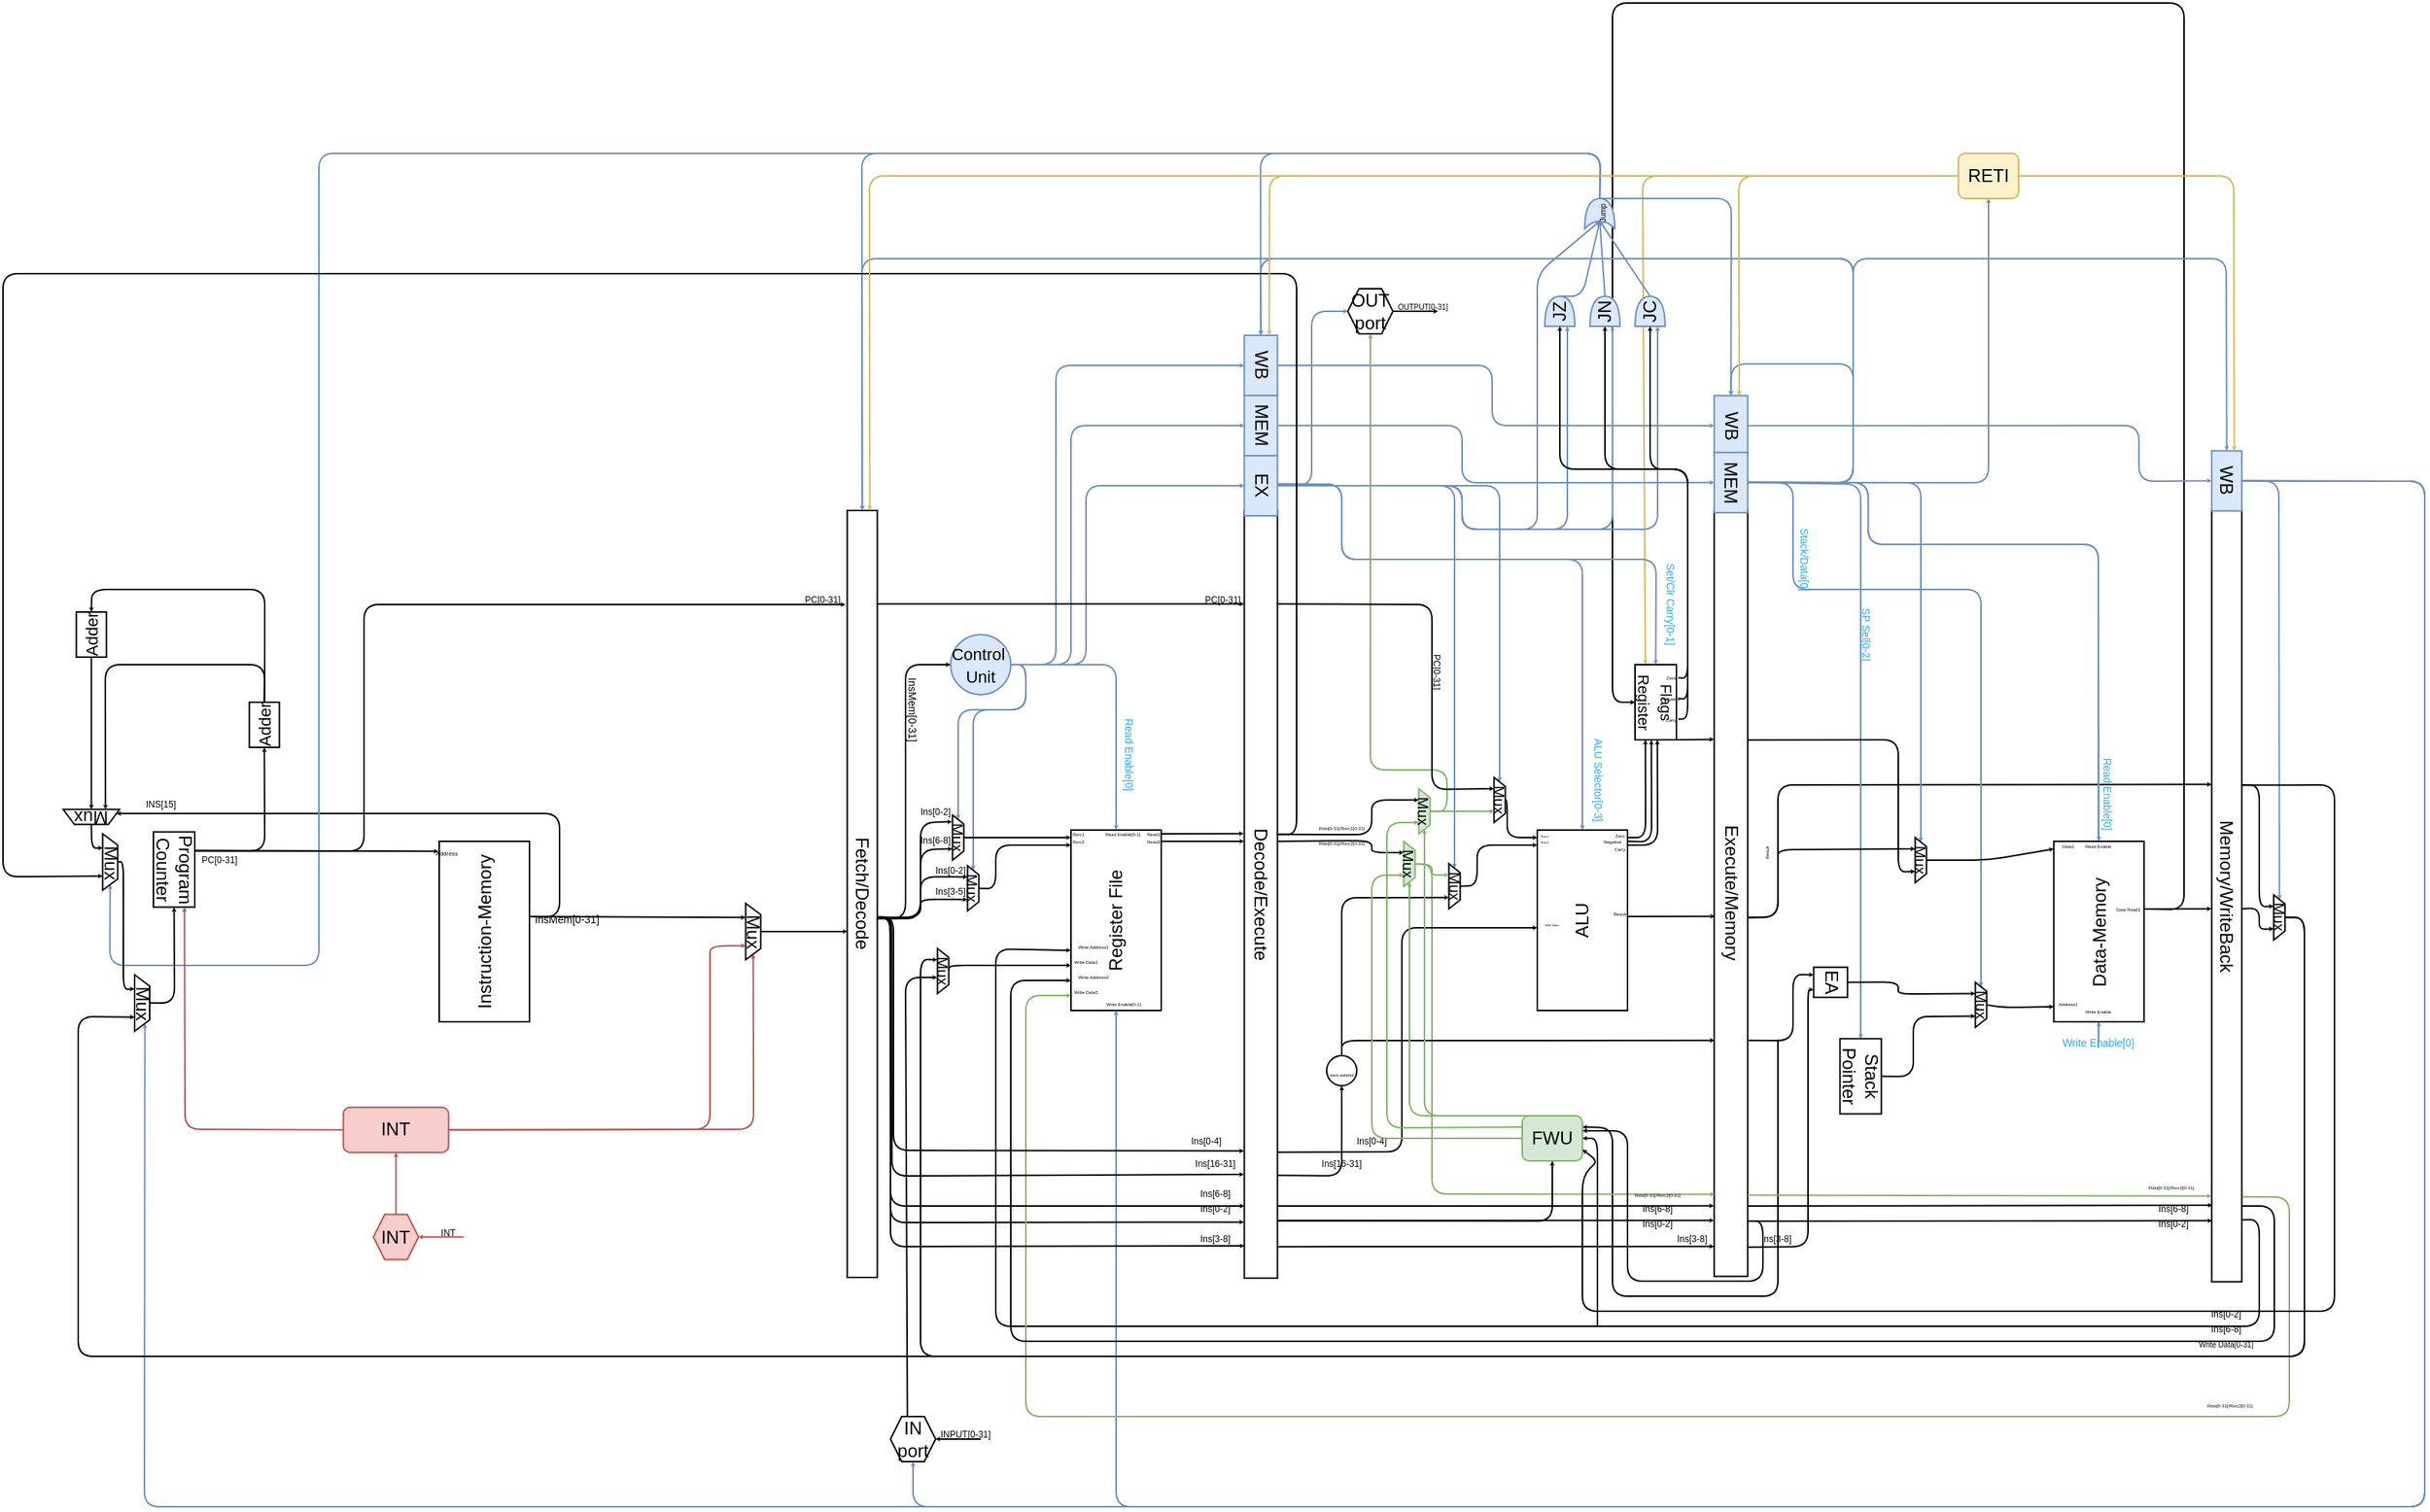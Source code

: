 <mxfile version="12.9.9" type="google"><diagram id="5l0kTUd3L3peCRINCipN" name="Page-1"><mxGraphModel dx="922" dy="585" grid="1" gridSize="10" guides="1" tooltips="1" connect="1" arrows="1" fold="1" page="1" pageScale="1" pageWidth="1920" pageHeight="1200" math="0" shadow="0"><root><mxCell id="0"/><mxCell id="1" parent="0"/><mxCell id="nYij0HlDSKBcF-KtswXt-317" value="" style="endArrow=classic;html=1;strokeColor=#000000;endSize=0;fillColor=#d5e8d4;entryX=1;entryY=0.25;entryDx=0;entryDy=0;" edge="1" parent="1" target="nYij0HlDSKBcF-KtswXt-306"><mxGeometry width="50" height="50" relative="1" as="geometry"><mxPoint x="1290" y="769.333" as="sourcePoint"/><mxPoint x="1400" y="870" as="targetPoint"/><Array as="points"><mxPoint x="1290" y="873"/><mxPoint x="1290" y="940"/><mxPoint x="1180" y="940"/><mxPoint x="1180" y="828"/></Array></mxGeometry></mxCell><mxCell id="nYij0HlDSKBcF-KtswXt-289" style="edgeStyle=none;rounded=1;orthogonalLoop=1;jettySize=auto;html=1;exitX=0;exitY=0.5;exitDx=0;exitDy=0;entryX=0;entryY=0.75;entryDx=0;entryDy=0;endSize=0;fillColor=#fff2cc;strokeColor=#d6b656;" edge="1" parent="1" source="nYij0HlDSKBcF-KtswXt-280" target="nYij0HlDSKBcF-KtswXt-47"><mxGeometry relative="1" as="geometry"><Array as="points"><mxPoint x="1200" y="195"/></Array></mxGeometry></mxCell><mxCell id="nYij0HlDSKBcF-KtswXt-288" style="edgeStyle=none;rounded=1;orthogonalLoop=1;jettySize=auto;html=1;exitX=1;exitY=1;exitDx=0;exitDy=0;endSize=0;entryX=0.5;entryY=1;entryDx=0;entryDy=0;" edge="1" parent="1" source="nYij0HlDSKBcF-KtswXt-41" target="nYij0HlDSKBcF-KtswXt-47"><mxGeometry relative="1" as="geometry"><mxPoint x="1329.777" y="240" as="targetPoint"/><Array as="points"><mxPoint x="1560" y="683"/><mxPoint x="1560" y="80"/><mxPoint x="1180" y="80"/><mxPoint x="1180" y="545"/></Array></mxGeometry></mxCell><mxCell id="nYij0HlDSKBcF-KtswXt-133" style="edgeStyle=none;rounded=1;orthogonalLoop=1;jettySize=auto;html=1;exitX=1;exitY=0.75;exitDx=0;exitDy=0;entryX=0.356;entryY=1.002;entryDx=0;entryDy=0;entryPerimeter=0;endSize=0;" edge="1" parent="1" target="nYij0HlDSKBcF-KtswXt-10"><mxGeometry relative="1" as="geometry"><mxPoint x="1270" y="688.11" as="sourcePoint"/><mxPoint x="1328.107" y="687.958" as="targetPoint"/><Array as="points"><mxPoint x="1290" y="688"/><mxPoint x="1290" y="600"/></Array></mxGeometry></mxCell><mxCell id="nYij0HlDSKBcF-KtswXt-118" style="edgeStyle=none;rounded=1;orthogonalLoop=1;jettySize=auto;html=1;exitX=0.5;exitY=0;exitDx=0;exitDy=0;entryX=0.5;entryY=1;entryDx=0;entryDy=0;endSize=0;fillColor=#dae8fc;strokeColor=#6c8ebf;" edge="1" parent="1" source="nYij0HlDSKBcF-KtswXt-109" target="nYij0HlDSKBcF-KtswXt-44"><mxGeometry relative="1" as="geometry"><Array as="points"><mxPoint x="1350" y="399"/><mxPoint x="1350" y="440"/><mxPoint x="1503" y="440"/><mxPoint x="1503" y="780"/></Array></mxGeometry></mxCell><mxCell id="nYij0HlDSKBcF-KtswXt-1" value="" style="group" vertex="1" connectable="0" parent="1"><mxGeometry x="400" y="637.5" width="110" height="120" as="geometry"/></mxCell><mxCell id="nYij0HlDSKBcF-KtswXt-2" value="" style="group" vertex="1" connectable="0" parent="nYij0HlDSKBcF-KtswXt-1"><mxGeometry width="60" height="120" as="geometry"/></mxCell><object label="Instruction-Memory" placeholders="1" id="nYij0HlDSKBcF-KtswXt-3"><mxCell style="rounded=0;whiteSpace=wrap;html=1;rotation=-90;" vertex="1" parent="nYij0HlDSKBcF-KtswXt-2"><mxGeometry x="-30" y="30" width="120" height="60" as="geometry"/></mxCell></object><mxCell id="nYij0HlDSKBcF-KtswXt-4" value="&lt;font style=&quot;font-size: 4px&quot;&gt;Address&lt;/font&gt;" style="text;html=1;strokeColor=none;fillColor=none;align=center;verticalAlign=middle;whiteSpace=wrap;rounded=0;" vertex="1" parent="nYij0HlDSKBcF-KtswXt-2"><mxGeometry width="10" height="10" as="geometry"/></mxCell><mxCell id="nYij0HlDSKBcF-KtswXt-5" value="&lt;font style=&quot;font-size: 7px&quot;&gt;InsMem[0-31]&lt;/font&gt;" style="text;html=1;strokeColor=none;fillColor=none;align=center;verticalAlign=middle;whiteSpace=wrap;rounded=0;" vertex="1" parent="nYij0HlDSKBcF-KtswXt-1"><mxGeometry x="60" y="40" width="50" height="20" as="geometry"/></mxCell><mxCell id="nYij0HlDSKBcF-KtswXt-6" value="Fetch/Decode" style="rounded=0;whiteSpace=wrap;html=1;rotation=90;" vertex="1" parent="1"><mxGeometry x="426.25" y="662.5" width="510" height="20" as="geometry"/></mxCell><mxCell id="nYij0HlDSKBcF-KtswXt-7" value="Decode/Execute" style="rounded=0;whiteSpace=wrap;html=1;rotation=90;" vertex="1" parent="1"><mxGeometry x="690.93" y="661.67" width="510.63" height="22.04" as="geometry"/></mxCell><mxCell id="nYij0HlDSKBcF-KtswXt-9" value="Execute/Memory" style="rounded=0;whiteSpace=wrap;html=1;rotation=90;" vertex="1" parent="1"><mxGeometry x="1004.03" y="660.95" width="509.45" height="22.23" as="geometry"/></mxCell><mxCell id="nYij0HlDSKBcF-KtswXt-10" value="Memory/WriteBack" style="rounded=0;whiteSpace=wrap;html=1;rotation=90;" vertex="1" parent="1"><mxGeometry x="1331.59" y="663.6" width="513.56" height="20" as="geometry"/></mxCell><mxCell id="nYij0HlDSKBcF-KtswXt-11" value="" style="group" vertex="1" connectable="0" parent="1"><mxGeometry x="810" y="620" width="70" height="130" as="geometry"/></mxCell><mxCell id="nYij0HlDSKBcF-KtswXt-12" value="" style="group" vertex="1" connectable="0" parent="nYij0HlDSKBcF-KtswXt-11"><mxGeometry width="70" height="130" as="geometry"/></mxCell><mxCell id="nYij0HlDSKBcF-KtswXt-13" value="" style="group" vertex="1" connectable="0" parent="nYij0HlDSKBcF-KtswXt-12"><mxGeometry width="70" height="130" as="geometry"/></mxCell><mxCell id="nYij0HlDSKBcF-KtswXt-14" value="" style="group" vertex="1" connectable="0" parent="nYij0HlDSKBcF-KtswXt-13"><mxGeometry width="70" height="130" as="geometry"/></mxCell><mxCell id="nYij0HlDSKBcF-KtswXt-15" value="" style="group" vertex="1" connectable="0" parent="nYij0HlDSKBcF-KtswXt-14"><mxGeometry width="70" height="130" as="geometry"/></mxCell><mxCell id="nYij0HlDSKBcF-KtswXt-16" value="" style="group" vertex="1" connectable="0" parent="nYij0HlDSKBcF-KtswXt-15"><mxGeometry width="70" height="130" as="geometry"/></mxCell><mxCell id="nYij0HlDSKBcF-KtswXt-17" value="" style="group" vertex="1" connectable="0" parent="nYij0HlDSKBcF-KtswXt-16"><mxGeometry y="7.5" width="70" height="122.5" as="geometry"/></mxCell><mxCell id="nYij0HlDSKBcF-KtswXt-18" value="" style="group" vertex="1" connectable="0" parent="nYij0HlDSKBcF-KtswXt-17"><mxGeometry x="10.0" y="2.5" width="60" height="120" as="geometry"/></mxCell><mxCell id="nYij0HlDSKBcF-KtswXt-19" value="Register File&lt;br&gt;" style="rounded=0;whiteSpace=wrap;html=1;rotation=-90;" vertex="1" parent="nYij0HlDSKBcF-KtswXt-18"><mxGeometry x="-30.0" y="30" width="120" height="60" as="geometry"/></mxCell><mxCell id="nYij0HlDSKBcF-KtswXt-20" value="&lt;font style=&quot;font-size: 3px&quot;&gt;Write Address1&lt;/font&gt;" style="text;html=1;strokeColor=none;fillColor=none;align=center;verticalAlign=middle;whiteSpace=wrap;rounded=0;" vertex="1" parent="nYij0HlDSKBcF-KtswXt-18"><mxGeometry y="70" width="30" height="10" as="geometry"/></mxCell><mxCell id="nYij0HlDSKBcF-KtswXt-21" value="&lt;font style=&quot;font-size: 3px&quot;&gt;Write Data1&lt;/font&gt;" style="text;html=1;strokeColor=none;fillColor=none;align=center;verticalAlign=middle;whiteSpace=wrap;rounded=0;" vertex="1" parent="nYij0HlDSKBcF-KtswXt-18"><mxGeometry x="3.553e-15" y="80" width="20" height="10" as="geometry"/></mxCell><mxCell id="nYij0HlDSKBcF-KtswXt-22" value="&lt;font&gt;&lt;font style=&quot;font-size: 3px&quot;&gt;Write Address2&lt;/font&gt;&lt;br&gt;&lt;/font&gt;" style="text;html=1;strokeColor=none;fillColor=none;align=center;verticalAlign=middle;whiteSpace=wrap;rounded=0;" vertex="1" parent="nYij0HlDSKBcF-KtswXt-18"><mxGeometry y="90" width="30" height="10" as="geometry"/></mxCell><mxCell id="nYij0HlDSKBcF-KtswXt-23" value="&lt;font style=&quot;font-size: 3px&quot;&gt;Write Data2&lt;/font&gt;" style="text;html=1;strokeColor=none;fillColor=none;align=center;verticalAlign=middle;whiteSpace=wrap;rounded=0;" vertex="1" parent="nYij0HlDSKBcF-KtswXt-18"><mxGeometry x="3.553e-15" y="100" width="20" height="10" as="geometry"/></mxCell><mxCell id="nYij0HlDSKBcF-KtswXt-24" value="&lt;span style=&quot;font-size: 3px&quot;&gt;Write Enable[0-1]&lt;/span&gt;" style="text;html=1;strokeColor=none;fillColor=none;align=center;verticalAlign=middle;whiteSpace=wrap;rounded=0;" vertex="1" parent="nYij0HlDSKBcF-KtswXt-18"><mxGeometry x="20" y="110" width="30" height="5" as="geometry"/></mxCell><mxCell id="nYij0HlDSKBcF-KtswXt-25" value="&lt;font style=&quot;font-size: 3px&quot;&gt;Read1&lt;/font&gt;" style="text;html=1;strokeColor=none;fillColor=none;align=center;verticalAlign=middle;whiteSpace=wrap;rounded=0;" vertex="1" parent="nYij0HlDSKBcF-KtswXt-17"><mxGeometry x="60" y="-2.5" width="10" height="10" as="geometry"/></mxCell><mxCell id="nYij0HlDSKBcF-KtswXt-26" value="&lt;font style=&quot;font-size: 3px&quot;&gt;Read2&lt;/font&gt;" style="text;html=1;strokeColor=none;fillColor=none;align=center;verticalAlign=middle;whiteSpace=wrap;rounded=0;" vertex="1" parent="nYij0HlDSKBcF-KtswXt-17"><mxGeometry x="60" y="2.5" width="10" height="10" as="geometry"/></mxCell><mxCell id="nYij0HlDSKBcF-KtswXt-27" value="&lt;span style=&quot;font-size: 3px&quot;&gt;Read Enable[0-1]&lt;/span&gt;" style="text;html=1;strokeColor=none;fillColor=none;align=center;verticalAlign=middle;whiteSpace=wrap;rounded=0;" vertex="1" parent="nYij0HlDSKBcF-KtswXt-17"><mxGeometry x="27.5" width="32.5" height="5" as="geometry"/></mxCell><mxCell id="nYij0HlDSKBcF-KtswXt-28" value="&lt;font style=&quot;font-size: 3px&quot;&gt;Rsrc1&lt;/font&gt;" style="text;html=1;strokeColor=none;fillColor=none;align=center;verticalAlign=middle;whiteSpace=wrap;rounded=0;" vertex="1" parent="nYij0HlDSKBcF-KtswXt-16"><mxGeometry x="10" y="10" width="10" as="geometry"/></mxCell><mxCell id="nYij0HlDSKBcF-KtswXt-29" value="&lt;font style=&quot;font-size: 3px&quot;&gt;Rsrc2&lt;/font&gt;" style="text;html=1;strokeColor=none;fillColor=none;align=center;verticalAlign=middle;whiteSpace=wrap;rounded=0;" vertex="1" parent="nYij0HlDSKBcF-KtswXt-16"><mxGeometry x="10" y="10" width="10" height="10" as="geometry"/></mxCell><mxCell id="nYij0HlDSKBcF-KtswXt-31" value="" style="group" vertex="1" connectable="0" parent="1"><mxGeometry x="1473.37" y="635" width="60" height="122.5" as="geometry"/></mxCell><mxCell id="nYij0HlDSKBcF-KtswXt-32" value="" style="group" vertex="1" connectable="0" parent="nYij0HlDSKBcF-KtswXt-31"><mxGeometry width="60" height="122.5" as="geometry"/></mxCell><mxCell id="nYij0HlDSKBcF-KtswXt-33" value="" style="group" vertex="1" connectable="0" parent="nYij0HlDSKBcF-KtswXt-32"><mxGeometry width="60" height="122.5" as="geometry"/></mxCell><mxCell id="nYij0HlDSKBcF-KtswXt-34" value="&lt;font style=&quot;font-size: 2px&quot;&gt;Data1&lt;/font&gt;" style="text;html=1;strokeColor=none;fillColor=none;align=center;verticalAlign=middle;whiteSpace=wrap;rounded=0;" vertex="1" parent="nYij0HlDSKBcF-KtswXt-33"><mxGeometry width="10" height="10" as="geometry"/></mxCell><mxCell id="nYij0HlDSKBcF-KtswXt-35" value="&lt;font style=&quot;font-size: 2px&quot;&gt;Data2&lt;/font&gt;" style="text;html=1;strokeColor=none;fillColor=none;align=center;verticalAlign=middle;whiteSpace=wrap;rounded=0;" vertex="1" parent="nYij0HlDSKBcF-KtswXt-33"><mxGeometry y="7.5" width="10" height="10" as="geometry"/></mxCell><mxCell id="nYij0HlDSKBcF-KtswXt-36" value="&lt;span style=&quot;font-size: 3px&quot;&gt;Read Enable&lt;/span&gt;" style="text;html=1;strokeColor=none;fillColor=none;align=center;verticalAlign=middle;whiteSpace=wrap;rounded=0;" vertex="1" parent="nYij0HlDSKBcF-KtswXt-33"><mxGeometry x="25" y="2.5" width="25" height="5" as="geometry"/></mxCell><mxCell id="nYij0HlDSKBcF-KtswXt-37" value="&lt;span style=&quot;font-size: 3px&quot;&gt;Write Enable&lt;/span&gt;" style="text;html=1;strokeColor=none;fillColor=none;align=center;verticalAlign=middle;whiteSpace=wrap;rounded=0;" vertex="1" parent="nYij0HlDSKBcF-KtswXt-33"><mxGeometry x="25" y="111.25" width="25" height="5" as="geometry"/></mxCell><mxCell id="nYij0HlDSKBcF-KtswXt-38" value="" style="group" vertex="1" connectable="0" parent="nYij0HlDSKBcF-KtswXt-33"><mxGeometry x="-3.553e-15" y="2.5" width="60" height="120" as="geometry"/></mxCell><mxCell id="nYij0HlDSKBcF-KtswXt-39" value="" style="group" vertex="1" connectable="0" parent="nYij0HlDSKBcF-KtswXt-38"><mxGeometry x="-10" width="70" height="120" as="geometry"/></mxCell><mxCell id="nYij0HlDSKBcF-KtswXt-40" value="Data-Memory&lt;br&gt;" style="rounded=0;whiteSpace=wrap;html=1;rotation=-90;" vertex="1" parent="nYij0HlDSKBcF-KtswXt-39"><mxGeometry x="-20.0" y="30" width="120" height="60" as="geometry"/></mxCell><mxCell id="nYij0HlDSKBcF-KtswXt-41" value="&lt;span style=&quot;font-size: 3px&quot;&gt;Data Read1&lt;/span&gt;" style="text;html=1;strokeColor=none;fillColor=none;align=center;verticalAlign=middle;whiteSpace=wrap;rounded=0;" vertex="1" parent="nYij0HlDSKBcF-KtswXt-39"><mxGeometry x="50" y="40" width="20" height="5" as="geometry"/></mxCell><mxCell id="nYij0HlDSKBcF-KtswXt-42" value="&lt;font style=&quot;font-size: 3px&quot;&gt;Address1&lt;/font&gt;" style="text;html=1;strokeColor=none;fillColor=none;align=center;verticalAlign=middle;whiteSpace=wrap;rounded=0;" vertex="1" parent="nYij0HlDSKBcF-KtswXt-39"><mxGeometry y="100" width="40" height="10" as="geometry"/></mxCell><mxCell id="nYij0HlDSKBcF-KtswXt-43" value="&lt;font style=&quot;font-size: 3px&quot;&gt;Data1&lt;/font&gt;" style="text;html=1;strokeColor=none;fillColor=none;align=center;verticalAlign=middle;whiteSpace=wrap;rounded=0;" vertex="1" parent="nYij0HlDSKBcF-KtswXt-39"><mxGeometry width="40" as="geometry"/></mxCell><mxCell id="nYij0HlDSKBcF-KtswXt-44" value="&lt;font style=&quot;font-size: 3px&quot;&gt;Write Enable&lt;/font&gt;" style="text;html=1;strokeColor=none;fillColor=none;align=center;verticalAlign=middle;whiteSpace=wrap;rounded=0;" vertex="1" parent="nYij0HlDSKBcF-KtswXt-39"><mxGeometry x="20" y="100" width="40" height="20" as="geometry"/></mxCell><mxCell id="nYij0HlDSKBcF-KtswXt-45" value="&lt;font style=&quot;font-size: 3px&quot;&gt;Read Enable&lt;/font&gt;" style="text;html=1;strokeColor=none;fillColor=none;align=center;verticalAlign=middle;whiteSpace=wrap;rounded=0;" vertex="1" parent="nYij0HlDSKBcF-KtswXt-39"><mxGeometry x="20" y="-10" width="40" height="20" as="geometry"/></mxCell><mxCell id="nYij0HlDSKBcF-KtswXt-46" value="" style="group" vertex="1" connectable="0" parent="1"><mxGeometry x="1195" y="520" width="28.75" height="50" as="geometry"/></mxCell><mxCell id="nYij0HlDSKBcF-KtswXt-47" value="&lt;font style=&quot;font-size: 10px&quot;&gt;Flags Register&lt;/font&gt;" style="rounded=0;whiteSpace=wrap;html=1;rotation=90;" vertex="1" parent="nYij0HlDSKBcF-KtswXt-46"><mxGeometry x="-11.25" y="11.25" width="50" height="27.5" as="geometry"/></mxCell><mxCell id="nYij0HlDSKBcF-KtswXt-48" value="&lt;font style=&quot;font-size: 3px&quot;&gt;Zero&lt;/font&gt;" style="text;html=1;strokeColor=none;fillColor=none;align=center;verticalAlign=middle;whiteSpace=wrap;rounded=0;" vertex="1" parent="nYij0HlDSKBcF-KtswXt-46"><mxGeometry x="18.75" y="1.25" width="10" height="10" as="geometry"/></mxCell><mxCell id="nYij0HlDSKBcF-KtswXt-49" value="&lt;font style=&quot;font-size: 3px&quot;&gt;Negative&lt;/font&gt;" style="text;html=1;strokeColor=none;fillColor=none;align=center;verticalAlign=middle;whiteSpace=wrap;rounded=0;" vertex="1" parent="nYij0HlDSKBcF-KtswXt-46"><mxGeometry x="18.75" y="15" width="10" height="10" as="geometry"/></mxCell><mxCell id="nYij0HlDSKBcF-KtswXt-50" value="&lt;font style=&quot;font-size: 3px&quot;&gt;Carry&lt;/font&gt;" style="text;html=1;strokeColor=none;fillColor=none;align=center;verticalAlign=middle;whiteSpace=wrap;rounded=0;" vertex="1" parent="nYij0HlDSKBcF-KtswXt-46"><mxGeometry x="18.75" y="28.75" width="10" height="10" as="geometry"/></mxCell><mxCell id="nYij0HlDSKBcF-KtswXt-72" value="" style="group" vertex="1" connectable="0" parent="1"><mxGeometry x="1130" y="626.25" width="60" height="123.75" as="geometry"/></mxCell><mxCell id="nYij0HlDSKBcF-KtswXt-51" value="&lt;font style=&quot;font-size: 2px&quot;&gt;Rsrc2&lt;br&gt;&lt;/font&gt;" style="text;html=1;strokeColor=none;fillColor=none;align=center;verticalAlign=middle;whiteSpace=wrap;rounded=0;" vertex="1" parent="nYij0HlDSKBcF-KtswXt-72"><mxGeometry y="3.75" width="10" height="10" as="geometry"/></mxCell><mxCell id="nYij0HlDSKBcF-KtswXt-52" value="&lt;font style=&quot;font-size: 2px&quot;&gt;Rsrc1&lt;/font&gt;" style="text;html=1;strokeColor=none;fillColor=none;align=center;verticalAlign=middle;whiteSpace=wrap;rounded=0;" vertex="1" parent="nYij0HlDSKBcF-KtswXt-72"><mxGeometry y="1.25" width="10" height="7.5" as="geometry"/></mxCell><mxCell id="nYij0HlDSKBcF-KtswXt-53" value="" style="group" vertex="1" connectable="0" parent="nYij0HlDSKBcF-KtswXt-72"><mxGeometry width="60" height="123.75" as="geometry"/></mxCell><mxCell id="nYij0HlDSKBcF-KtswXt-54" value="" style="group" vertex="1" connectable="0" parent="nYij0HlDSKBcF-KtswXt-53"><mxGeometry width="60" height="123.75" as="geometry"/></mxCell><mxCell id="nYij0HlDSKBcF-KtswXt-55" value="" style="group" vertex="1" connectable="0" parent="nYij0HlDSKBcF-KtswXt-54"><mxGeometry width="60" height="123.75" as="geometry"/></mxCell><mxCell id="nYij0HlDSKBcF-KtswXt-56" value="" style="group" vertex="1" connectable="0" parent="nYij0HlDSKBcF-KtswXt-55"><mxGeometry y="1.25" width="60" height="122.5" as="geometry"/></mxCell><mxCell id="nYij0HlDSKBcF-KtswXt-57" value="&lt;font style=&quot;font-size: 2px&quot;&gt;Zero&lt;/font&gt;" style="text;html=1;strokeColor=none;fillColor=none;align=center;verticalAlign=middle;whiteSpace=wrap;rounded=0;" vertex="1" parent="nYij0HlDSKBcF-KtswXt-56"><mxGeometry x="50" width="10" height="7.5" as="geometry"/></mxCell><mxCell id="nYij0HlDSKBcF-KtswXt-58" value="&lt;font style=&quot;font-size: 2px&quot;&gt;Negative&lt;/font&gt;" style="text;html=1;strokeColor=none;fillColor=none;align=center;verticalAlign=middle;whiteSpace=wrap;rounded=0;" vertex="1" parent="nYij0HlDSKBcF-KtswXt-56"><mxGeometry x="50" y="3.75" width="10" height="7.5" as="geometry"/></mxCell><mxCell id="nYij0HlDSKBcF-KtswXt-59" value="&lt;span style=&quot;font-size: 2px&quot;&gt;Carry&lt;/span&gt;" style="text;html=1;strokeColor=none;fillColor=none;align=center;verticalAlign=middle;whiteSpace=wrap;rounded=0;" vertex="1" parent="nYij0HlDSKBcF-KtswXt-56"><mxGeometry x="50" y="7.5" width="10" height="7.5" as="geometry"/></mxCell><mxCell id="nYij0HlDSKBcF-KtswXt-60" value="" style="group" vertex="1" connectable="0" parent="nYij0HlDSKBcF-KtswXt-56"><mxGeometry x="-3.553e-15" y="2.5" width="60.0" height="120" as="geometry"/></mxCell><mxCell id="nYij0HlDSKBcF-KtswXt-61" value="&lt;font style=&quot;font-size: 2px&quot;&gt;Result&lt;/font&gt;" style="text;html=1;strokeColor=none;fillColor=none;align=center;verticalAlign=middle;whiteSpace=wrap;rounded=0;" vertex="1" parent="nYij0HlDSKBcF-KtswXt-60"><mxGeometry x="50" y="50" width="10" height="10" as="geometry"/></mxCell><mxCell id="nYij0HlDSKBcF-KtswXt-62" value="" style="group" vertex="1" connectable="0" parent="nYij0HlDSKBcF-KtswXt-60"><mxGeometry width="60.0" height="120" as="geometry"/></mxCell><mxCell id="nYij0HlDSKBcF-KtswXt-63" value="" style="group" vertex="1" connectable="0" parent="nYij0HlDSKBcF-KtswXt-62"><mxGeometry width="60.0" height="120" as="geometry"/></mxCell><mxCell id="nYij0HlDSKBcF-KtswXt-64" value="ALU&lt;br&gt;" style="rounded=0;whiteSpace=wrap;html=1;rotation=-90;" vertex="1" parent="nYij0HlDSKBcF-KtswXt-63"><mxGeometry x="-30.0" y="30" width="120" height="60" as="geometry"/></mxCell><mxCell id="nYij0HlDSKBcF-KtswXt-65" value="&lt;font style=&quot;font-size: 2px&quot;&gt;Shift Value&lt;/font&gt;" style="text;html=1;strokeColor=none;fillColor=none;align=center;verticalAlign=middle;whiteSpace=wrap;rounded=0;" vertex="1" parent="nYij0HlDSKBcF-KtswXt-63"><mxGeometry y="55" width="20" height="10" as="geometry"/></mxCell><mxCell id="nYij0HlDSKBcF-KtswXt-66" value="&lt;font style=&quot;font-size: 3px&quot;&gt;Negative&lt;/font&gt;" style="text;html=1;strokeColor=none;fillColor=none;align=center;verticalAlign=middle;whiteSpace=wrap;rounded=0;" vertex="1" parent="nYij0HlDSKBcF-KtswXt-63"><mxGeometry x="40" width="20" height="10" as="geometry"/></mxCell><mxCell id="nYij0HlDSKBcF-KtswXt-67" value="&lt;font style=&quot;font-size: 3px&quot;&gt;Result&lt;/font&gt;" style="text;html=1;strokeColor=none;fillColor=none;align=center;verticalAlign=middle;whiteSpace=wrap;rounded=0;" vertex="1" parent="nYij0HlDSKBcF-KtswXt-63"><mxGeometry x="50" y="50" width="10" height="5" as="geometry"/></mxCell><mxCell id="nYij0HlDSKBcF-KtswXt-68" value="&lt;font style=&quot;font-size: 3px&quot;&gt;Carry&lt;/font&gt;" style="text;html=1;strokeColor=none;fillColor=none;align=center;verticalAlign=middle;whiteSpace=wrap;rounded=0;" vertex="1" parent="nYij0HlDSKBcF-KtswXt-63"><mxGeometry x="50" y="10" width="10" as="geometry"/></mxCell><mxCell id="nYij0HlDSKBcF-KtswXt-69" value="&lt;font style=&quot;font-size: 3px&quot;&gt;Zero&lt;/font&gt;" style="text;html=1;strokeColor=none;fillColor=none;align=center;verticalAlign=middle;whiteSpace=wrap;rounded=0;" vertex="1" parent="nYij0HlDSKBcF-KtswXt-56"><mxGeometry x="50" y="-1.25" width="10" height="10" as="geometry"/></mxCell><mxCell id="nYij0HlDSKBcF-KtswXt-70" value="&lt;font style=&quot;font-size: 2px&quot;&gt;Rsrc1&lt;/font&gt;" style="text;html=1;strokeColor=none;fillColor=none;align=center;verticalAlign=middle;whiteSpace=wrap;rounded=0;" vertex="1" parent="nYij0HlDSKBcF-KtswXt-55"><mxGeometry width="10" height="10" as="geometry"/></mxCell><mxCell id="nYij0HlDSKBcF-KtswXt-71" value="&lt;font style=&quot;font-size: 2px&quot;&gt;Rsrc2&lt;/font&gt;" style="text;html=1;strokeColor=none;fillColor=none;align=center;verticalAlign=middle;whiteSpace=wrap;rounded=0;" vertex="1" parent="nYij0HlDSKBcF-KtswXt-55"><mxGeometry y="3.75" width="10" height="10" as="geometry"/></mxCell><mxCell id="nYij0HlDSKBcF-KtswXt-75" value="" style="endArrow=classic;html=1;endSize=0;entryX=1;entryY=0.75;entryDx=0;entryDy=0;exitX=1;exitY=0.5;exitDx=0;exitDy=0;rounded=1;" edge="1" parent="1" source="nYij0HlDSKBcF-KtswXt-66" target="nYij0HlDSKBcF-KtswXt-47"><mxGeometry width="50" height="50" relative="1" as="geometry"><mxPoint x="1160" y="640" as="sourcePoint"/><mxPoint x="1210" y="590" as="targetPoint"/><Array as="points"><mxPoint x="1202" y="635"/></Array></mxGeometry></mxCell><mxCell id="nYij0HlDSKBcF-KtswXt-77" value="" style="endArrow=classic;html=1;endSize=0;entryX=1.002;entryY=0.606;entryDx=0;entryDy=0;exitX=1;exitY=0.75;exitDx=0;exitDy=0;entryPerimeter=0;" edge="1" parent="1" source="nYij0HlDSKBcF-KtswXt-66" target="nYij0HlDSKBcF-KtswXt-47"><mxGeometry width="50" height="50" relative="1" as="geometry"><mxPoint x="1170" y="650" as="sourcePoint"/><mxPoint x="1220" y="600" as="targetPoint"/><Array as="points"><mxPoint x="1206" y="638"/></Array></mxGeometry></mxCell><mxCell id="nYij0HlDSKBcF-KtswXt-78" style="edgeStyle=none;rounded=1;orthogonalLoop=1;jettySize=auto;html=1;exitX=1;exitY=1;exitDx=0;exitDy=0;entryX=1.001;entryY=0.461;entryDx=0;entryDy=0;endSize=0;entryPerimeter=0;" edge="1" parent="1" source="nYij0HlDSKBcF-KtswXt-66" target="nYij0HlDSKBcF-KtswXt-47"><mxGeometry relative="1" as="geometry"><Array as="points"><mxPoint x="1210" y="640"/></Array></mxGeometry></mxCell><mxCell id="nYij0HlDSKBcF-KtswXt-79" value="" style="group" vertex="1" connectable="0" parent="1"><mxGeometry x="210" y="631.25" width="58.75" height="50" as="geometry"/></mxCell><mxCell id="nYij0HlDSKBcF-KtswXt-80" value="" style="group" vertex="1" connectable="0" parent="nYij0HlDSKBcF-KtswXt-79"><mxGeometry x="-1.776e-15" width="58.75" height="50" as="geometry"/></mxCell><mxCell id="nYij0HlDSKBcF-KtswXt-81" value="Program Counter&lt;br&gt;" style="rounded=0;whiteSpace=wrap;html=1;rotation=90;" vertex="1" parent="nYij0HlDSKBcF-KtswXt-80"><mxGeometry x="-11.25" y="11.25" width="50" height="27.5" as="geometry"/></mxCell><mxCell id="nYij0HlDSKBcF-KtswXt-82" value="&lt;font style=&quot;font-size: 6px&quot;&gt;PC[0-31]&lt;/font&gt;" style="text;html=1;strokeColor=none;fillColor=none;align=center;verticalAlign=middle;whiteSpace=wrap;rounded=0;" vertex="1" parent="nYij0HlDSKBcF-KtswXt-80"><mxGeometry x="28.75" y="11.25" width="30" height="10" as="geometry"/></mxCell><mxCell id="nYij0HlDSKBcF-KtswXt-83" style="edgeStyle=none;rounded=1;orthogonalLoop=1;jettySize=auto;html=1;exitX=1;exitY=0.75;exitDx=0;exitDy=0;entryX=0.53;entryY=0.979;entryDx=0;entryDy=0;entryPerimeter=0;endSize=0;" edge="1" parent="1" source="nYij0HlDSKBcF-KtswXt-61" target="nYij0HlDSKBcF-KtswXt-9"><mxGeometry relative="1" as="geometry"/></mxCell><mxCell id="nYij0HlDSKBcF-KtswXt-90" style="edgeStyle=none;rounded=1;orthogonalLoop=1;jettySize=auto;html=1;exitX=1;exitY=0.5;exitDx=0;exitDy=0;entryX=0.25;entryY=1;entryDx=0;entryDy=0;endSize=0;" edge="1" parent="1" source="nYij0HlDSKBcF-KtswXt-84" target="nYij0HlDSKBcF-KtswXt-89"><mxGeometry relative="1" as="geometry"><Array as="points"><mxPoint x="284" y="520"/><mxPoint x="178" y="520"/></Array></mxGeometry></mxCell><mxCell id="nYij0HlDSKBcF-KtswXt-91" style="edgeStyle=none;rounded=1;orthogonalLoop=1;jettySize=auto;html=1;exitX=1;exitY=0.5;exitDx=0;exitDy=0;entryX=1;entryY=0.5;entryDx=0;entryDy=0;endSize=0;" edge="1" parent="1" source="nYij0HlDSKBcF-KtswXt-84" target="nYij0HlDSKBcF-KtswXt-88"><mxGeometry relative="1" as="geometry"><Array as="points"><mxPoint x="284" y="520"/><mxPoint x="284" y="470"/><mxPoint x="230" y="470"/><mxPoint x="169" y="470"/></Array></mxGeometry></mxCell><mxCell id="nYij0HlDSKBcF-KtswXt-84" value="&lt;font style=&quot;font-size: 11px&quot;&gt;Adder&lt;/font&gt;" style="rounded=0;whiteSpace=wrap;html=1;rotation=-90;" vertex="1" parent="1"><mxGeometry x="268.75" y="550" width="30" height="20" as="geometry"/></mxCell><mxCell id="nYij0HlDSKBcF-KtswXt-85" style="edgeStyle=none;rounded=1;orthogonalLoop=1;jettySize=auto;html=1;exitX=0.25;exitY=0;exitDx=0;exitDy=0;entryX=0.945;entryY=-0.008;entryDx=0;entryDy=0;endSize=0;entryPerimeter=0;" edge="1" parent="1" source="nYij0HlDSKBcF-KtswXt-81" target="nYij0HlDSKBcF-KtswXt-3"><mxGeometry relative="1" as="geometry"/></mxCell><mxCell id="nYij0HlDSKBcF-KtswXt-86" style="edgeStyle=none;rounded=1;orthogonalLoop=1;jettySize=auto;html=1;exitX=0.25;exitY=0;exitDx=0;exitDy=0;entryX=0;entryY=0.5;entryDx=0;entryDy=0;endSize=0;" edge="1" parent="1" source="nYij0HlDSKBcF-KtswXt-81" target="nYij0HlDSKBcF-KtswXt-84"><mxGeometry relative="1" as="geometry"><Array as="points"><mxPoint x="284" y="644"/></Array></mxGeometry></mxCell><mxCell id="nYij0HlDSKBcF-KtswXt-92" style="edgeStyle=none;rounded=1;orthogonalLoop=1;jettySize=auto;html=1;exitX=0;exitY=0.5;exitDx=0;exitDy=0;entryX=0.5;entryY=1;entryDx=0;entryDy=0;endSize=0;" edge="1" parent="1" source="nYij0HlDSKBcF-KtswXt-88" target="nYij0HlDSKBcF-KtswXt-89"><mxGeometry relative="1" as="geometry"/></mxCell><mxCell id="nYij0HlDSKBcF-KtswXt-88" value="&lt;font style=&quot;font-size: 11px&quot;&gt;Adder&lt;/font&gt;" style="rounded=0;whiteSpace=wrap;html=1;rotation=-90;" vertex="1" parent="1"><mxGeometry x="153.75" y="490" width="30" height="20" as="geometry"/></mxCell><mxCell id="nYij0HlDSKBcF-KtswXt-93" style="edgeStyle=none;rounded=1;orthogonalLoop=1;jettySize=auto;html=1;exitX=0.5;exitY=0;exitDx=0;exitDy=0;entryX=0.25;entryY=1;entryDx=0;entryDy=0;endSize=0;" edge="1" parent="1" source="nYij0HlDSKBcF-KtswXt-89" target="nYij0HlDSKBcF-KtswXt-255"><mxGeometry relative="1" as="geometry"><Array as="points"><mxPoint x="169" y="642"/></Array></mxGeometry></mxCell><mxCell id="nYij0HlDSKBcF-KtswXt-89" value="Mux&lt;br&gt;" style="shape=trapezoid;perimeter=trapezoidPerimeter;whiteSpace=wrap;html=1;rotation=-180;" vertex="1" parent="1"><mxGeometry x="150" y="616.25" width="37.5" height="10" as="geometry"/></mxCell><mxCell id="nYij0HlDSKBcF-KtswXt-94" style="edgeStyle=none;rounded=1;orthogonalLoop=1;jettySize=auto;html=1;exitX=0;exitY=0.5;exitDx=0;exitDy=0;endSize=0;entryX=0.25;entryY=1;entryDx=0;entryDy=0;" edge="1" parent="1" source="nYij0HlDSKBcF-KtswXt-5" target="nYij0HlDSKBcF-KtswXt-292"><mxGeometry relative="1" as="geometry"><mxPoint x="600" y="688" as="targetPoint"/></mxGeometry></mxCell><mxCell id="nYij0HlDSKBcF-KtswXt-98" style="edgeStyle=none;rounded=1;orthogonalLoop=1;jettySize=auto;html=1;exitX=1;exitY=0.5;exitDx=0;exitDy=0;entryX=1;entryY=0.5;entryDx=0;entryDy=0;endSize=0;fillColor=#dae8fc;strokeColor=#6c8ebf;" edge="1" parent="1" source="nYij0HlDSKBcF-KtswXt-95" target="nYij0HlDSKBcF-KtswXt-19"><mxGeometry relative="1" as="geometry"><Array as="points"><mxPoint x="850" y="520"/></Array></mxGeometry></mxCell><mxCell id="nYij0HlDSKBcF-KtswXt-111" style="edgeStyle=none;rounded=1;orthogonalLoop=1;jettySize=auto;html=1;exitX=1;exitY=0.5;exitDx=0;exitDy=0;entryX=0.5;entryY=1;entryDx=0;entryDy=0;endSize=0;fillColor=#dae8fc;strokeColor=#6c8ebf;" edge="1" parent="1" source="nYij0HlDSKBcF-KtswXt-95" target="nYij0HlDSKBcF-KtswXt-103"><mxGeometry relative="1" as="geometry"><Array as="points"><mxPoint x="830" y="520"/><mxPoint x="830" y="401"/></Array></mxGeometry></mxCell><mxCell id="nYij0HlDSKBcF-KtswXt-160" style="edgeStyle=none;rounded=1;orthogonalLoop=1;jettySize=auto;html=1;exitX=1;exitY=0.5;exitDx=0;exitDy=0;entryX=0.5;entryY=1;entryDx=0;entryDy=0;endSize=0;fillColor=#dae8fc;strokeColor=#6c8ebf;" edge="1" parent="1" source="nYij0HlDSKBcF-KtswXt-95" target="nYij0HlDSKBcF-KtswXt-104"><mxGeometry relative="1" as="geometry"><Array as="points"><mxPoint x="820" y="520"/><mxPoint x="820" y="361"/></Array></mxGeometry></mxCell><mxCell id="nYij0HlDSKBcF-KtswXt-161" style="edgeStyle=none;rounded=1;orthogonalLoop=1;jettySize=auto;html=1;exitX=1;exitY=0.5;exitDx=0;exitDy=0;entryX=0.5;entryY=1;entryDx=0;entryDy=0;endSize=0;fillColor=#dae8fc;strokeColor=#6c8ebf;" edge="1" parent="1" source="nYij0HlDSKBcF-KtswXt-95" target="nYij0HlDSKBcF-KtswXt-105"><mxGeometry relative="1" as="geometry"><Array as="points"><mxPoint x="810" y="520"/><mxPoint x="810" y="321"/></Array></mxGeometry></mxCell><mxCell id="nYij0HlDSKBcF-KtswXt-167" style="edgeStyle=none;rounded=1;orthogonalLoop=1;jettySize=auto;html=1;exitX=1;exitY=0.5;exitDx=0;exitDy=0;endSize=0;entryX=0;entryY=0.5;entryDx=0;entryDy=0;fillColor=#dae8fc;strokeColor=#6c8ebf;" edge="1" parent="1" source="nYij0HlDSKBcF-KtswXt-95" target="nYij0HlDSKBcF-KtswXt-123"><mxGeometry relative="1" as="geometry"><mxPoint x="750" y="600" as="targetPoint"/><Array as="points"><mxPoint x="790" y="520"/><mxPoint x="790" y="550"/><mxPoint x="745" y="550"/></Array></mxGeometry></mxCell><mxCell id="nYij0HlDSKBcF-KtswXt-207" style="edgeStyle=none;rounded=1;orthogonalLoop=1;jettySize=auto;html=1;exitX=1;exitY=0.5;exitDx=0;exitDy=0;entryX=0;entryY=0.5;entryDx=0;entryDy=0;endSize=0;fillColor=#dae8fc;strokeColor=#6c8ebf;" edge="1" parent="1" source="nYij0HlDSKBcF-KtswXt-95" target="nYij0HlDSKBcF-KtswXt-171"><mxGeometry relative="1" as="geometry"><Array as="points"><mxPoint x="790" y="520"/><mxPoint x="790" y="550"/><mxPoint x="755" y="550"/></Array></mxGeometry></mxCell><mxCell id="nYij0HlDSKBcF-KtswXt-95" value="&lt;font style=&quot;font-size: 11px&quot;&gt;Control&amp;nbsp;&lt;br&gt;Unit&lt;/font&gt;" style="ellipse;whiteSpace=wrap;html=1;aspect=fixed;fillColor=#dae8fc;strokeColor=#6c8ebf;" vertex="1" parent="1"><mxGeometry x="740" y="500" width="40" height="40" as="geometry"/></mxCell><mxCell id="nYij0HlDSKBcF-KtswXt-96" style="edgeStyle=none;rounded=1;orthogonalLoop=1;jettySize=auto;html=1;exitX=0.532;exitY=-0.004;exitDx=0;exitDy=0;entryX=0;entryY=0.5;entryDx=0;entryDy=0;endSize=0;exitPerimeter=0;" edge="1" parent="1" source="nYij0HlDSKBcF-KtswXt-6" target="nYij0HlDSKBcF-KtswXt-95"><mxGeometry relative="1" as="geometry"><mxPoint x="690.93" y="687.72" as="sourcePoint"/><mxPoint x="902.48" y="688.53" as="targetPoint"/><Array as="points"><mxPoint x="710" y="689"/><mxPoint x="710" y="520"/></Array></mxGeometry></mxCell><mxCell id="nYij0HlDSKBcF-KtswXt-97" value="&lt;font style=&quot;font-size: 7px&quot;&gt;InsMem[0-31]&lt;/font&gt;" style="text;html=1;strokeColor=none;fillColor=none;align=center;verticalAlign=middle;whiteSpace=wrap;rounded=0;rotation=90;" vertex="1" parent="1"><mxGeometry x="690.93" y="540" width="50" height="20" as="geometry"/></mxCell><mxCell id="nYij0HlDSKBcF-KtswXt-99" value="&lt;font style=&quot;font-size: 7px&quot; color=&quot;#29a9ff&quot;&gt;Read Enable[0]&lt;/font&gt;" style="text;html=1;align=center;verticalAlign=middle;whiteSpace=wrap;rounded=0;rotation=90;" vertex="1" parent="1"><mxGeometry x="830" y="570" width="60" height="20" as="geometry"/></mxCell><mxCell id="nYij0HlDSKBcF-KtswXt-101" value="&lt;font style=&quot;font-size: 6px&quot;&gt;INS[15]&lt;/font&gt;" style="text;html=1;strokeColor=none;fillColor=none;align=center;verticalAlign=middle;whiteSpace=wrap;rounded=0;" vertex="1" parent="1"><mxGeometry x="200" y="606.25" width="30" height="10" as="geometry"/></mxCell><mxCell id="nYij0HlDSKBcF-KtswXt-102" style="edgeStyle=none;rounded=1;orthogonalLoop=1;jettySize=auto;html=1;exitX=0;exitY=0.5;exitDx=0;exitDy=0;entryX=0;entryY=0.75;entryDx=0;entryDy=0;endSize=0;fillColor=#dae8fc;strokeColor=#000000;" edge="1" parent="1" source="nYij0HlDSKBcF-KtswXt-5" target="nYij0HlDSKBcF-KtswXt-89"><mxGeometry relative="1" as="geometry"><Array as="points"><mxPoint x="480" y="688"/><mxPoint x="480" y="619"/></Array></mxGeometry></mxCell><mxCell id="nYij0HlDSKBcF-KtswXt-114" style="edgeStyle=none;rounded=1;orthogonalLoop=1;jettySize=auto;html=1;exitX=0.472;exitY=-0.01;exitDx=0;exitDy=0;entryX=0;entryY=0.5;entryDx=0;entryDy=0;endSize=0;fillColor=#dae8fc;strokeColor=#6c8ebf;exitPerimeter=0;" edge="1" parent="1" source="nYij0HlDSKBcF-KtswXt-103" target="nYij0HlDSKBcF-KtswXt-47"><mxGeometry relative="1" as="geometry"><Array as="points"><mxPoint x="1000" y="400"/><mxPoint x="1000" y="450"/><mxPoint x="1209" y="450"/></Array></mxGeometry></mxCell><mxCell id="nYij0HlDSKBcF-KtswXt-115" style="edgeStyle=none;rounded=1;orthogonalLoop=1;jettySize=auto;html=1;exitX=0.468;exitY=-0.004;exitDx=0;exitDy=0;entryX=1;entryY=0.5;entryDx=0;entryDy=0;endSize=0;exitPerimeter=0;fillColor=#dae8fc;strokeColor=#6c8ebf;" edge="1" parent="1" source="nYij0HlDSKBcF-KtswXt-103" target="nYij0HlDSKBcF-KtswXt-64"><mxGeometry relative="1" as="geometry"><Array as="points"><mxPoint x="1000" y="400"/><mxPoint x="1000" y="450"/><mxPoint x="1160" y="450"/></Array></mxGeometry></mxCell><mxCell id="nYij0HlDSKBcF-KtswXt-162" style="edgeStyle=none;rounded=1;orthogonalLoop=1;jettySize=auto;html=1;exitX=0.5;exitY=0;exitDx=0;exitDy=0;entryX=0;entryY=0.5;entryDx=0;entryDy=0;endSize=0;fillColor=#dae8fc;strokeColor=#6c8ebf;" edge="1" parent="1" source="nYij0HlDSKBcF-KtswXt-103" target="nYij0HlDSKBcF-KtswXt-148"><mxGeometry relative="1" as="geometry"><Array as="points"><mxPoint x="980" y="401"/><mxPoint x="980" y="285"/></Array></mxGeometry></mxCell><mxCell id="nYij0HlDSKBcF-KtswXt-208" style="edgeStyle=none;rounded=1;orthogonalLoop=1;jettySize=auto;html=1;exitX=0.5;exitY=0;exitDx=0;exitDy=0;entryX=0;entryY=0.5;entryDx=0;entryDy=0;endSize=0;fillColor=#dae8fc;strokeColor=#6c8ebf;" edge="1" parent="1" source="nYij0HlDSKBcF-KtswXt-103" target="nYij0HlDSKBcF-KtswXt-195"><mxGeometry relative="1" as="geometry"><Array as="points"><mxPoint x="1075" y="401"/></Array></mxGeometry></mxCell><mxCell id="nYij0HlDSKBcF-KtswXt-248" style="edgeStyle=none;rounded=1;orthogonalLoop=1;jettySize=auto;html=1;exitX=0.5;exitY=0;exitDx=0;exitDy=0;entryX=0.25;entryY=0.5;entryDx=0;entryDy=0;entryPerimeter=0;endSize=0;fillColor=#dae8fc;strokeColor=#6c8ebf;" edge="1" parent="1" source="nYij0HlDSKBcF-KtswXt-103" target="nYij0HlDSKBcF-KtswXt-246"><mxGeometry relative="1" as="geometry"><Array as="points"><mxPoint x="1080" y="401"/><mxPoint x="1080" y="430"/><mxPoint x="1130" y="430"/><mxPoint x="1130" y="260"/></Array></mxGeometry></mxCell><mxCell id="nYij0HlDSKBcF-KtswXt-302" style="edgeStyle=none;rounded=1;orthogonalLoop=1;jettySize=auto;html=1;exitX=0.5;exitY=0;exitDx=0;exitDy=0;entryX=0;entryY=0.75;entryDx=0;entryDy=0;entryPerimeter=0;endSize=0;fillColor=#dae8fc;strokeColor=#6c8ebf;" edge="1" parent="1" source="nYij0HlDSKBcF-KtswXt-103" target="nYij0HlDSKBcF-KtswXt-241"><mxGeometry relative="1" as="geometry"><Array as="points"><mxPoint x="1080" y="401"/><mxPoint x="1080" y="430"/><mxPoint x="1210" y="430"/></Array></mxGeometry></mxCell><mxCell id="nYij0HlDSKBcF-KtswXt-303" style="edgeStyle=none;rounded=1;orthogonalLoop=1;jettySize=auto;html=1;exitX=0.5;exitY=0;exitDx=0;exitDy=0;entryX=0;entryY=0.75;entryDx=0;entryDy=0;entryPerimeter=0;endSize=0;fillColor=#dae8fc;strokeColor=#6c8ebf;" edge="1" parent="1" source="nYij0HlDSKBcF-KtswXt-103" target="nYij0HlDSKBcF-KtswXt-245"><mxGeometry relative="1" as="geometry"><Array as="points"><mxPoint x="1080" y="401"/><mxPoint x="1080" y="430"/><mxPoint x="1180" y="430"/></Array></mxGeometry></mxCell><mxCell id="nYij0HlDSKBcF-KtswXt-304" style="edgeStyle=none;rounded=1;orthogonalLoop=1;jettySize=auto;html=1;exitX=0.5;exitY=0;exitDx=0;exitDy=0;entryX=0;entryY=0.75;entryDx=0;entryDy=0;entryPerimeter=0;endSize=0;fillColor=#dae8fc;strokeColor=#6c8ebf;" edge="1" parent="1" source="nYij0HlDSKBcF-KtswXt-103" target="nYij0HlDSKBcF-KtswXt-243"><mxGeometry relative="1" as="geometry"><Array as="points"><mxPoint x="1080" y="401"/><mxPoint x="1080" y="430"/><mxPoint x="1150" y="430"/></Array></mxGeometry></mxCell><mxCell id="nYij0HlDSKBcF-KtswXt-305" style="edgeStyle=none;rounded=1;orthogonalLoop=1;jettySize=auto;html=1;exitX=0.5;exitY=0;exitDx=0;exitDy=0;entryX=0;entryY=0.5;entryDx=0;entryDy=0;endSize=0;fillColor=#dae8fc;strokeColor=#6c8ebf;" edge="1" parent="1" source="nYij0HlDSKBcF-KtswXt-103" target="nYij0HlDSKBcF-KtswXt-273"><mxGeometry relative="1" as="geometry"><Array as="points"><mxPoint x="1105" y="401"/></Array></mxGeometry></mxCell><mxCell id="nYij0HlDSKBcF-KtswXt-103" value="EX" style="rounded=0;whiteSpace=wrap;html=1;rotation=90;fillColor=#dae8fc;strokeColor=#6c8ebf;" vertex="1" parent="1"><mxGeometry x="926.24" y="390.004" width="40" height="22.041" as="geometry"/></mxCell><mxCell id="nYij0HlDSKBcF-KtswXt-112" style="edgeStyle=none;rounded=1;orthogonalLoop=1;jettySize=auto;html=1;exitX=0.5;exitY=0;exitDx=0;exitDy=0;entryX=0.5;entryY=1;entryDx=0;entryDy=0;endSize=0;fillColor=#dae8fc;strokeColor=#6c8ebf;" edge="1" parent="1" source="nYij0HlDSKBcF-KtswXt-104" target="nYij0HlDSKBcF-KtswXt-109"><mxGeometry relative="1" as="geometry"><Array as="points"><mxPoint x="1080" y="361"/><mxPoint x="1080" y="399"/><mxPoint x="1160" y="399"/></Array></mxGeometry></mxCell><mxCell id="nYij0HlDSKBcF-KtswXt-104" value="MEM" style="rounded=0;whiteSpace=wrap;html=1;rotation=90;fillColor=#dae8fc;strokeColor=#6c8ebf;" vertex="1" parent="1"><mxGeometry x="926.24" y="350.002" width="40" height="22.041" as="geometry"/></mxCell><mxCell id="nYij0HlDSKBcF-KtswXt-113" style="edgeStyle=none;rounded=1;orthogonalLoop=1;jettySize=auto;html=1;exitX=0.5;exitY=0;exitDx=0;exitDy=0;entryX=0.5;entryY=1;entryDx=0;entryDy=0;endSize=0;fillColor=#dae8fc;strokeColor=#6c8ebf;" edge="1" parent="1" source="nYij0HlDSKBcF-KtswXt-105" target="nYij0HlDSKBcF-KtswXt-108"><mxGeometry relative="1" as="geometry"><Array as="points"><mxPoint x="1100" y="321"/><mxPoint x="1100" y="361"/></Array></mxGeometry></mxCell><mxCell id="nYij0HlDSKBcF-KtswXt-105" value="WB" style="rounded=0;whiteSpace=wrap;html=1;rotation=90;fillColor=#dae8fc;strokeColor=#6c8ebf;" vertex="1" parent="1"><mxGeometry x="926.24" y="310.0" width="40" height="22.041" as="geometry"/></mxCell><mxCell id="nYij0HlDSKBcF-KtswXt-163" style="edgeStyle=none;rounded=1;orthogonalLoop=1;jettySize=auto;html=1;exitX=0.5;exitY=0;exitDx=0;exitDy=0;entryX=0.5;entryY=1;entryDx=0;entryDy=0;endSize=0;fillColor=#dae8fc;strokeColor=#6c8ebf;" edge="1" parent="1" source="nYij0HlDSKBcF-KtswXt-108" target="nYij0HlDSKBcF-KtswXt-110"><mxGeometry relative="1" as="geometry"><Array as="points"><mxPoint x="1530" y="361"/><mxPoint x="1530" y="398"/></Array></mxGeometry></mxCell><mxCell id="nYij0HlDSKBcF-KtswXt-108" value="WB" style="rounded=0;whiteSpace=wrap;html=1;rotation=90;fillColor=#dae8fc;strokeColor=#6c8ebf;" vertex="1" parent="1"><mxGeometry x="1238.75" y="350.001" width="40" height="22.222" as="geometry"/></mxCell><mxCell id="nYij0HlDSKBcF-KtswXt-117" style="edgeStyle=none;rounded=1;orthogonalLoop=1;jettySize=auto;html=1;exitX=0.5;exitY=0;exitDx=0;exitDy=0;entryX=1;entryY=0.5;entryDx=0;entryDy=0;endSize=0;fillColor=#dae8fc;strokeColor=#6c8ebf;" edge="1" parent="1" source="nYij0HlDSKBcF-KtswXt-109" target="nYij0HlDSKBcF-KtswXt-40"><mxGeometry relative="1" as="geometry"><Array as="points"><mxPoint x="1350" y="399"/><mxPoint x="1350" y="440"/><mxPoint x="1503" y="440"/></Array></mxGeometry></mxCell><mxCell id="nYij0HlDSKBcF-KtswXt-211" style="edgeStyle=none;rounded=1;orthogonalLoop=1;jettySize=auto;html=1;exitX=0.5;exitY=0;exitDx=0;exitDy=0;entryX=0;entryY=0.5;entryDx=0;entryDy=0;endSize=0;fillColor=#dae8fc;strokeColor=#6c8ebf;" edge="1" parent="1" source="nYij0HlDSKBcF-KtswXt-109" target="nYij0HlDSKBcF-KtswXt-210"><mxGeometry relative="1" as="geometry"><Array as="points"><mxPoint x="1345" y="400"/></Array></mxGeometry></mxCell><mxCell id="nYij0HlDSKBcF-KtswXt-237" style="edgeStyle=none;rounded=1;orthogonalLoop=1;jettySize=auto;html=1;exitX=0.5;exitY=0;exitDx=0;exitDy=0;entryX=0;entryY=0.5;entryDx=0;entryDy=0;endSize=0;fillColor=#dae8fc;strokeColor=#6c8ebf;" edge="1" parent="1" source="nYij0HlDSKBcF-KtswXt-109" target="nYij0HlDSKBcF-KtswXt-234"><mxGeometry relative="1" as="geometry"><Array as="points"><mxPoint x="1300" y="399"/><mxPoint x="1300" y="470"/><mxPoint x="1425" y="470"/></Array></mxGeometry></mxCell><mxCell id="nYij0HlDSKBcF-KtswXt-275" style="edgeStyle=none;rounded=1;orthogonalLoop=1;jettySize=auto;html=1;exitX=0.5;exitY=0;exitDx=0;exitDy=0;endSize=0;entryX=0;entryY=0.5;entryDx=0;entryDy=0;fillColor=#dae8fc;strokeColor=#6c8ebf;" edge="1" parent="1" source="nYij0HlDSKBcF-KtswXt-109" target="nYij0HlDSKBcF-KtswXt-108"><mxGeometry relative="1" as="geometry"><mxPoint x="1340" y="320" as="targetPoint"/><Array as="points"><mxPoint x="1340" y="399"/><mxPoint x="1340" y="320"/><mxPoint x="1259" y="320"/></Array></mxGeometry></mxCell><mxCell id="nYij0HlDSKBcF-KtswXt-276" style="edgeStyle=none;rounded=1;orthogonalLoop=1;jettySize=auto;html=1;exitX=0.5;exitY=0;exitDx=0;exitDy=0;entryX=0;entryY=0.5;entryDx=0;entryDy=0;endSize=0;fillColor=#dae8fc;strokeColor=#6c8ebf;" edge="1" parent="1" source="nYij0HlDSKBcF-KtswXt-109" target="nYij0HlDSKBcF-KtswXt-105"><mxGeometry relative="1" as="geometry"><Array as="points"><mxPoint x="1340" y="399"/><mxPoint x="1340" y="250"/><mxPoint x="946" y="250"/></Array></mxGeometry></mxCell><mxCell id="nYij0HlDSKBcF-KtswXt-277" style="edgeStyle=none;rounded=1;orthogonalLoop=1;jettySize=auto;html=1;exitX=0.5;exitY=0;exitDx=0;exitDy=0;entryX=0;entryY=0.5;entryDx=0;entryDy=0;endSize=0;fillColor=#dae8fc;strokeColor=#6c8ebf;" edge="1" parent="1" source="nYij0HlDSKBcF-KtswXt-109" target="nYij0HlDSKBcF-KtswXt-6"><mxGeometry relative="1" as="geometry"><Array as="points"><mxPoint x="1340" y="399"/><mxPoint x="1340" y="250"/><mxPoint x="681" y="250"/></Array></mxGeometry></mxCell><mxCell id="nYij0HlDSKBcF-KtswXt-279" style="edgeStyle=none;rounded=1;orthogonalLoop=1;jettySize=auto;html=1;exitX=0.5;exitY=0;exitDx=0;exitDy=0;entryX=0;entryY=0.5;entryDx=0;entryDy=0;endSize=0;fillColor=#dae8fc;strokeColor=#6c8ebf;" edge="1" parent="1" source="nYij0HlDSKBcF-KtswXt-109" target="nYij0HlDSKBcF-KtswXt-110"><mxGeometry relative="1" as="geometry"><Array as="points"><mxPoint x="1340" y="399"/><mxPoint x="1340" y="250"/><mxPoint x="1588" y="250"/></Array></mxGeometry></mxCell><mxCell id="nYij0HlDSKBcF-KtswXt-281" style="edgeStyle=none;rounded=1;orthogonalLoop=1;jettySize=auto;html=1;exitX=0.5;exitY=0;exitDx=0;exitDy=0;endSize=0;entryX=0.5;entryY=1;entryDx=0;entryDy=0;fillColor=#dae8fc;strokeColor=#6c8ebf;" edge="1" parent="1" source="nYij0HlDSKBcF-KtswXt-109" target="nYij0HlDSKBcF-KtswXt-280"><mxGeometry relative="1" as="geometry"><mxPoint x="1430" y="210" as="targetPoint"/><Array as="points"><mxPoint x="1430" y="399"/></Array></mxGeometry></mxCell><mxCell id="nYij0HlDSKBcF-KtswXt-324" style="edgeStyle=none;rounded=1;orthogonalLoop=1;jettySize=auto;html=1;exitX=0.5;exitY=0;exitDx=0;exitDy=0;entryX=0;entryY=0.5;entryDx=0;entryDy=0;endSize=0;strokeColor=#6c8ebf;fillColor=#dae8fc;" edge="1" parent="1" source="nYij0HlDSKBcF-KtswXt-109" target="nYij0HlDSKBcF-KtswXt-322"><mxGeometry relative="1" as="geometry"><Array as="points"><mxPoint x="1385" y="399"/></Array></mxGeometry></mxCell><mxCell id="nYij0HlDSKBcF-KtswXt-109" value="MEM" style="rounded=0;whiteSpace=wrap;html=1;rotation=90;fillColor=#dae8fc;strokeColor=#6c8ebf;" vertex="1" parent="1"><mxGeometry x="1238.76" y="387.781" width="40" height="22.222" as="geometry"/></mxCell><mxCell id="nYij0HlDSKBcF-KtswXt-164" style="edgeStyle=none;rounded=1;orthogonalLoop=1;jettySize=auto;html=1;exitX=0.5;exitY=0;exitDx=0;exitDy=0;entryX=0.5;entryY=1;entryDx=0;entryDy=0;endSize=0;fillColor=#dae8fc;strokeColor=#6c8ebf;" edge="1" parent="1" source="nYij0HlDSKBcF-KtswXt-110" target="nYij0HlDSKBcF-KtswXt-151"><mxGeometry relative="1" as="geometry"><Array as="points"><mxPoint x="1720" y="398"/><mxPoint x="1720" y="1080"/><mxPoint x="715" y="1080"/></Array></mxGeometry></mxCell><mxCell id="nYij0HlDSKBcF-KtswXt-218" style="edgeStyle=none;rounded=1;orthogonalLoop=1;jettySize=auto;html=1;exitX=0.5;exitY=0;exitDx=0;exitDy=0;entryX=0;entryY=0.5;entryDx=0;entryDy=0;endSize=0;fillColor=#dae8fc;strokeColor=#6c8ebf;" edge="1" parent="1" source="nYij0HlDSKBcF-KtswXt-110" target="nYij0HlDSKBcF-KtswXt-215"><mxGeometry relative="1" as="geometry"><Array as="points"><mxPoint x="1623" y="398"/></Array></mxGeometry></mxCell><mxCell id="nYij0HlDSKBcF-KtswXt-282" style="edgeStyle=none;rounded=1;orthogonalLoop=1;jettySize=auto;html=1;exitX=0.5;exitY=0;exitDx=0;exitDy=0;entryX=0;entryY=0.5;entryDx=0;entryDy=0;endSize=0;fillColor=#dae8fc;strokeColor=#6c8ebf;" edge="1" parent="1" source="nYij0HlDSKBcF-KtswXt-110" target="nYij0HlDSKBcF-KtswXt-19"><mxGeometry relative="1" as="geometry"><Array as="points"><mxPoint x="1720" y="398"/><mxPoint x="1720" y="510"/><mxPoint x="1720" y="1080"/><mxPoint x="850" y="1080"/></Array></mxGeometry></mxCell><mxCell id="nYij0HlDSKBcF-KtswXt-283" style="edgeStyle=none;rounded=1;orthogonalLoop=1;jettySize=auto;html=1;exitX=0.5;exitY=0;exitDx=0;exitDy=0;entryX=1;entryY=0.25;entryDx=0;entryDy=0;endSize=0;fillColor=#dae8fc;strokeColor=#6c8ebf;" edge="1" parent="1" source="nYij0HlDSKBcF-KtswXt-110" target="nYij0HlDSKBcF-KtswXt-262"><mxGeometry relative="1" as="geometry"><Array as="points"><mxPoint x="1720" y="398"/><mxPoint x="1720" y="1080"/><mxPoint x="1220" y="1080"/><mxPoint x="440" y="1080"/><mxPoint x="204" y="1080"/></Array></mxGeometry></mxCell><mxCell id="nYij0HlDSKBcF-KtswXt-110" value="WB" style="rounded=0;whiteSpace=wrap;html=1;rotation=90;fillColor=#dae8fc;strokeColor=#6c8ebf;" vertex="1" parent="1"><mxGeometry x="1568.37" y="387.78" width="40" height="20" as="geometry"/></mxCell><mxCell id="nYij0HlDSKBcF-KtswXt-116" value="&lt;font style=&quot;font-size: 7px&quot; color=&quot;#29a9ff&quot;&gt;ALU Selector[0-3]&lt;/font&gt;" style="text;html=1;align=center;verticalAlign=middle;whiteSpace=wrap;rounded=0;rotation=90;" vertex="1" parent="1"><mxGeometry x="1141.56" y="586.25" width="60" height="20" as="geometry"/></mxCell><mxCell id="nYij0HlDSKBcF-KtswXt-119" value="&lt;font style=&quot;font-size: 7px&quot; color=&quot;#29a9ff&quot;&gt;Read Enable[0]&lt;/font&gt;" style="text;html=1;align=center;verticalAlign=middle;whiteSpace=wrap;rounded=0;rotation=90;" vertex="1" parent="1"><mxGeometry x="1480" y="596.25" width="60" height="20" as="geometry"/></mxCell><mxCell id="nYij0HlDSKBcF-KtswXt-120" value="&lt;font style=&quot;font-size: 7px&quot; color=&quot;#29a9ff&quot;&gt;Write Enable[0]&lt;/font&gt;" style="text;html=1;align=center;verticalAlign=middle;whiteSpace=wrap;rounded=0;rotation=0;" vertex="1" parent="1"><mxGeometry x="1473.37" y="760" width="60" height="20" as="geometry"/></mxCell><mxCell id="nYij0HlDSKBcF-KtswXt-121" value="&lt;font style=&quot;font-size: 7px&quot; color=&quot;#29a9ff&quot;&gt;Set/Clr Carry[0-1]&lt;/font&gt;" style="text;html=1;align=center;verticalAlign=middle;whiteSpace=wrap;rounded=0;rotation=90;" vertex="1" parent="1"><mxGeometry x="1190" y="470" width="60" height="20" as="geometry"/></mxCell><mxCell id="nYij0HlDSKBcF-KtswXt-122" value="" style="endArrow=classic;html=1;endSize=0;entryX=0.15;entryY=1.046;entryDx=0;entryDy=0;exitX=0.532;exitY=-0.004;exitDx=0;exitDy=0;exitPerimeter=0;entryPerimeter=0;" edge="1" parent="1" source="nYij0HlDSKBcF-KtswXt-6" target="nYij0HlDSKBcF-KtswXt-123"><mxGeometry width="50" height="50" relative="1" as="geometry"><mxPoint x="690" y="690" as="sourcePoint"/><mxPoint x="730" y="650" as="targetPoint"/><Array as="points"><mxPoint x="720" y="689"/><mxPoint x="720" y="625"/></Array></mxGeometry></mxCell><mxCell id="nYij0HlDSKBcF-KtswXt-125" style="edgeStyle=none;rounded=1;orthogonalLoop=1;jettySize=auto;html=1;exitX=0.5;exitY=0;exitDx=0;exitDy=0;endSize=0;" edge="1" parent="1" source="nYij0HlDSKBcF-KtswXt-123"><mxGeometry relative="1" as="geometry"><mxPoint x="820.0" y="634.971" as="targetPoint"/></mxGeometry></mxCell><mxCell id="nYij0HlDSKBcF-KtswXt-127" style="edgeStyle=none;rounded=1;orthogonalLoop=1;jettySize=auto;html=1;exitX=1;exitY=0.25;exitDx=0;exitDy=0;entryX=0.421;entryY=1.018;entryDx=0;entryDy=0;entryPerimeter=0;endSize=0;" edge="1" parent="1" source="nYij0HlDSKBcF-KtswXt-26" target="nYij0HlDSKBcF-KtswXt-7"><mxGeometry relative="1" as="geometry"/></mxCell><mxCell id="nYij0HlDSKBcF-KtswXt-128" style="edgeStyle=none;rounded=1;orthogonalLoop=1;jettySize=auto;html=1;exitX=0.422;exitY=0.027;exitDx=0;exitDy=0;endSize=0;exitPerimeter=0;entryX=0.25;entryY=1;entryDx=0;entryDy=0;" edge="1" parent="1" source="nYij0HlDSKBcF-KtswXt-7" target="nYij0HlDSKBcF-KtswXt-309"><mxGeometry relative="1" as="geometry"><mxPoint x="966.24" y="631.07" as="sourcePoint"/><mxPoint x="1060" y="618" as="targetPoint"/><Array as="points"><mxPoint x="1020" y="633"/><mxPoint x="1020" y="610"/></Array></mxGeometry></mxCell><mxCell id="nYij0HlDSKBcF-KtswXt-130" value="&lt;font style=&quot;font-size: 3px&quot;&gt;Rdst[0-31]/Rsrc1[0-31]&lt;/font&gt;" style="text;html=1;strokeColor=none;fillColor=none;align=center;verticalAlign=middle;whiteSpace=wrap;rounded=0;" vertex="1" parent="1"><mxGeometry x="980" y="616.25" width="40" height="20" as="geometry"/></mxCell><mxCell id="nYij0HlDSKBcF-KtswXt-131" style="edgeStyle=none;rounded=1;orthogonalLoop=1;jettySize=auto;html=1;exitX=1;exitY=0.75;exitDx=0;exitDy=0;entryX=0.431;entryY=1.005;entryDx=0;entryDy=0;entryPerimeter=0;endSize=0;" edge="1" parent="1" source="nYij0HlDSKBcF-KtswXt-26" target="nYij0HlDSKBcF-KtswXt-7"><mxGeometry relative="1" as="geometry"/></mxCell><mxCell id="nYij0HlDSKBcF-KtswXt-132" style="edgeStyle=none;rounded=1;orthogonalLoop=1;jettySize=auto;html=1;exitX=0.431;exitY=-0.005;exitDx=0;exitDy=0;endSize=0;exitPerimeter=0;entryX=0.25;entryY=1;entryDx=0;entryDy=0;" edge="1" parent="1" source="nYij0HlDSKBcF-KtswXt-7" target="nYij0HlDSKBcF-KtswXt-308"><mxGeometry relative="1" as="geometry"><mxPoint x="960" y="637.54" as="sourcePoint"/><mxPoint x="1030" y="660" as="targetPoint"/><Array as="points"><mxPoint x="1020" y="637"/><mxPoint x="1020" y="645"/></Array></mxGeometry></mxCell><mxCell id="nYij0HlDSKBcF-KtswXt-134" value="&lt;font style=&quot;font-size: 3px&quot;&gt;Result&lt;/font&gt;" style="text;html=1;strokeColor=none;fillColor=none;align=center;verticalAlign=middle;whiteSpace=wrap;rounded=0;rotation=-90;" vertex="1" parent="1"><mxGeometry x="1260" y="635" width="40" height="20" as="geometry"/></mxCell><mxCell id="nYij0HlDSKBcF-KtswXt-135" value="" style="endArrow=classic;html=1;exitX=0.5;exitY=0;exitDx=0;exitDy=0;endSize=0;entryX=0.25;entryY=1;entryDx=0;entryDy=0;rounded=1;" edge="1" parent="1" source="nYij0HlDSKBcF-KtswXt-215" target="nYij0HlDSKBcF-KtswXt-150"><mxGeometry width="50" height="50" relative="1" as="geometry"><mxPoint x="1540" y="640" as="sourcePoint"/><mxPoint x="720" y="718" as="targetPoint"/><Array as="points"><mxPoint x="1640" y="688"/><mxPoint x="1640" y="980"/><mxPoint x="720" y="980"/><mxPoint x="720" y="716"/></Array></mxGeometry></mxCell><mxCell id="nYij0HlDSKBcF-KtswXt-136" style="edgeStyle=none;rounded=1;orthogonalLoop=1;jettySize=auto;html=1;exitX=0.532;exitY=0.003;exitDx=0;exitDy=0;entryX=0.927;entryY=1.008;entryDx=0;entryDy=0;entryPerimeter=0;endSize=0;exitPerimeter=0;" edge="1" parent="1" source="nYij0HlDSKBcF-KtswXt-6" target="nYij0HlDSKBcF-KtswXt-7"><mxGeometry relative="1" as="geometry"><mxPoint x="690" y="689.59" as="sourcePoint"/><mxPoint x="901.55" y="690.4" as="targetPoint"/><Array as="points"><mxPoint x="700" y="689"/><mxPoint x="700" y="891"/></Array></mxGeometry></mxCell><mxCell id="nYij0HlDSKBcF-KtswXt-139" value="&lt;font style=&quot;font-size: 5px&quot;&gt;Write Data[0-31]&lt;/font&gt;" style="text;html=1;strokeColor=none;fillColor=none;align=center;verticalAlign=middle;whiteSpace=wrap;rounded=0;" vertex="1" parent="1"><mxGeometry x="1568.37" y="960" width="40" height="20" as="geometry"/></mxCell><mxCell id="nYij0HlDSKBcF-KtswXt-140" value="&lt;font style=&quot;font-size: 6px&quot;&gt;Ins[0-2]&lt;/font&gt;" style="text;html=1;strokeColor=none;fillColor=none;align=center;verticalAlign=middle;whiteSpace=wrap;rounded=0;" vertex="1" parent="1"><mxGeometry x="896.25" y="870" width="40" height="20" as="geometry"/></mxCell><mxCell id="nYij0HlDSKBcF-KtswXt-141" value="" style="endArrow=classic;html=1;exitX=0.925;exitY=-0.011;exitDx=0;exitDy=0;exitPerimeter=0;entryX=0.927;entryY=1.008;entryDx=0;entryDy=0;entryPerimeter=0;endSize=0;" edge="1" parent="1" source="nYij0HlDSKBcF-KtswXt-7" target="nYij0HlDSKBcF-KtswXt-9"><mxGeometry width="50" height="50" relative="1" as="geometry"><mxPoint x="960" y="890" as="sourcePoint"/><mxPoint x="1010" y="840" as="targetPoint"/></mxGeometry></mxCell><mxCell id="nYij0HlDSKBcF-KtswXt-142" value="" style="endArrow=classic;html=1;exitX=0.925;exitY=-0.011;exitDx=0;exitDy=0;exitPerimeter=0;entryX=0.921;entryY=0.983;entryDx=0;entryDy=0;entryPerimeter=0;endSize=0;" edge="1" parent="1" target="nYij0HlDSKBcF-KtswXt-10"><mxGeometry width="50" height="50" relative="1" as="geometry"><mxPoint x="1269.997" y="890.108" as="sourcePoint"/><mxPoint x="1559.952" y="890.0" as="targetPoint"/></mxGeometry></mxCell><mxCell id="nYij0HlDSKBcF-KtswXt-143" value="&lt;font style=&quot;font-size: 6px&quot;&gt;Ins[0-2]&lt;/font&gt;" style="text;html=1;strokeColor=none;fillColor=none;align=center;verticalAlign=middle;whiteSpace=wrap;rounded=0;" vertex="1" parent="1"><mxGeometry x="1178.6" y="880" width="61.56" height="20" as="geometry"/></mxCell><mxCell id="nYij0HlDSKBcF-KtswXt-144" value="&lt;font style=&quot;font-size: 6px&quot;&gt;Ins[0-2]&lt;/font&gt;" style="text;html=1;strokeColor=none;fillColor=none;align=center;verticalAlign=middle;whiteSpace=wrap;rounded=0;" vertex="1" parent="1"><mxGeometry x="1533.37" y="880" width="40" height="20" as="geometry"/></mxCell><mxCell id="nYij0HlDSKBcF-KtswXt-145" value="" style="endArrow=classic;html=1;exitX=0.92;exitY=0.015;exitDx=0;exitDy=0;exitPerimeter=0;entryX=0;entryY=0;entryDx=0;entryDy=0;endSize=0;" edge="1" parent="1" source="nYij0HlDSKBcF-KtswXt-10" target="nYij0HlDSKBcF-KtswXt-21"><mxGeometry width="50" height="50" relative="1" as="geometry"><mxPoint x="1599.997" y="889.468" as="sourcePoint"/><mxPoint x="1908.71" y="889.169" as="targetPoint"/><Array as="points"><mxPoint x="1610" y="889"/><mxPoint x="1610" y="960"/><mxPoint x="770" y="960"/><mxPoint x="770" y="709"/></Array></mxGeometry></mxCell><mxCell id="nYij0HlDSKBcF-KtswXt-146" value="&lt;font style=&quot;font-size: 6px&quot;&gt;Ins[0-2]&lt;/font&gt;" style="text;html=1;strokeColor=none;fillColor=none;align=center;verticalAlign=middle;whiteSpace=wrap;rounded=0;" vertex="1" parent="1"><mxGeometry x="1568.37" y="940" width="40" height="20" as="geometry"/></mxCell><mxCell id="nYij0HlDSKBcF-KtswXt-149" style="edgeStyle=none;rounded=1;orthogonalLoop=1;jettySize=auto;html=1;exitX=0.5;exitY=0;exitDx=0;exitDy=0;entryX=0.5;entryY=1;entryDx=0;entryDy=0;endSize=0;fillColor=#d5e8d4;strokeColor=#82b366;" edge="1" parent="1" source="nYij0HlDSKBcF-KtswXt-309" target="nYij0HlDSKBcF-KtswXt-148"><mxGeometry relative="1" as="geometry"><mxPoint x="956.51" y="634.421" as="sourcePoint"/><mxPoint x="1130.0" y="635.58" as="targetPoint"/><Array as="points"><mxPoint x="1070" y="618"/><mxPoint x="1070" y="590"/><mxPoint x="1019" y="590"/></Array></mxGeometry></mxCell><mxCell id="nYij0HlDSKBcF-KtswXt-153" style="edgeStyle=none;rounded=1;orthogonalLoop=1;jettySize=auto;html=1;exitX=0.5;exitY=0;exitDx=0;exitDy=0;entryX=0;entryY=1;entryDx=0;entryDy=0;endSize=0;" edge="1" parent="1" source="nYij0HlDSKBcF-KtswXt-150" target="nYij0HlDSKBcF-KtswXt-21"><mxGeometry relative="1" as="geometry"><Array as="points"><mxPoint x="739" y="720"/><mxPoint x="760" y="720"/></Array></mxGeometry></mxCell><mxCell id="nYij0HlDSKBcF-KtswXt-150" value="&lt;font style=&quot;line-height: 210% ; font-size: 10px&quot;&gt;Mux&lt;/font&gt;" style="shape=trapezoid;perimeter=trapezoidPerimeter;whiteSpace=wrap;html=1;rotation=90;" vertex="1" parent="1"><mxGeometry x="720" y="720" width="30" height="7.5" as="geometry"/></mxCell><mxCell id="nYij0HlDSKBcF-KtswXt-152" style="edgeStyle=none;rounded=1;orthogonalLoop=1;jettySize=auto;html=1;exitX=0.375;exitY=0;exitDx=0;exitDy=0;entryX=0.645;entryY=1.065;entryDx=0;entryDy=0;entryPerimeter=0;endSize=0;" edge="1" parent="1" source="nYij0HlDSKBcF-KtswXt-151" target="nYij0HlDSKBcF-KtswXt-150"><mxGeometry relative="1" as="geometry"><Array as="points"><mxPoint x="710" y="728"/><mxPoint x="731" y="728"/></Array></mxGeometry></mxCell><mxCell id="nYij0HlDSKBcF-KtswXt-156" value="" style="group" vertex="1" connectable="0" parent="1"><mxGeometry x="700" y="1020" width="70" height="30" as="geometry"/></mxCell><mxCell id="nYij0HlDSKBcF-KtswXt-155" value="&lt;font style=&quot;font-size: 6px&quot;&gt;INPUT[0-31]&lt;/font&gt;" style="text;html=1;strokeColor=none;fillColor=none;align=center;verticalAlign=middle;whiteSpace=wrap;rounded=0;" vertex="1" parent="nYij0HlDSKBcF-KtswXt-156"><mxGeometry x="30" width="40" height="20" as="geometry"/></mxCell><mxCell id="nYij0HlDSKBcF-KtswXt-151" value="IN port" style="shape=hexagon;perimeter=hexagonPerimeter2;whiteSpace=wrap;html=1;" vertex="1" parent="nYij0HlDSKBcF-KtswXt-156"><mxGeometry width="30" height="30" as="geometry"/></mxCell><mxCell id="nYij0HlDSKBcF-KtswXt-154" style="edgeStyle=orthogonalEdgeStyle;rounded=0;orthogonalLoop=1;jettySize=auto;html=1;exitX=0;exitY=0.75;exitDx=0;exitDy=0;startArrow=classic;startFill=1;startSize=0;endArrow=none;endFill=0;endSize=0;" edge="1" parent="nYij0HlDSKBcF-KtswXt-156" source="nYij0HlDSKBcF-KtswXt-155"><mxGeometry relative="1" as="geometry"><mxPoint x="60" y="15" as="targetPoint"/><mxPoint x="32.5" y="15" as="sourcePoint"/></mxGeometry></mxCell><mxCell id="nYij0HlDSKBcF-KtswXt-159" value="" style="group" vertex="1" connectable="0" parent="1"><mxGeometry x="1004.03" y="270" width="70" height="30" as="geometry"/></mxCell><mxCell id="nYij0HlDSKBcF-KtswXt-158" value="&lt;font style=&quot;font-size: 5px&quot;&gt;OUTPUT[0-31]&lt;/font&gt;" style="text;html=1;strokeColor=none;fillColor=none;align=center;verticalAlign=middle;whiteSpace=wrap;rounded=0;" vertex="1" parent="nYij0HlDSKBcF-KtswXt-159"><mxGeometry x="30" width="40" height="20" as="geometry"/></mxCell><mxCell id="nYij0HlDSKBcF-KtswXt-148" value="OUT port" style="shape=hexagon;perimeter=hexagonPerimeter2;whiteSpace=wrap;html=1;" vertex="1" parent="nYij0HlDSKBcF-KtswXt-159"><mxGeometry width="30" height="30" as="geometry"/></mxCell><mxCell id="nYij0HlDSKBcF-KtswXt-157" style="edgeStyle=orthogonalEdgeStyle;rounded=0;orthogonalLoop=1;jettySize=auto;html=1;exitX=0;exitY=0.75;exitDx=0;exitDy=0;startSize=0;endSize=0;" edge="1" parent="nYij0HlDSKBcF-KtswXt-159" source="nYij0HlDSKBcF-KtswXt-158"><mxGeometry relative="1" as="geometry"><mxPoint x="60" y="15.056" as="targetPoint"/><mxPoint x="40" y="15" as="sourcePoint"/></mxGeometry></mxCell><mxCell id="nYij0HlDSKBcF-KtswXt-165" value="" style="endArrow=classic;html=1;endSize=0;entryX=0.75;entryY=1;entryDx=0;entryDy=0;exitX=0.532;exitY=-0.004;exitDx=0;exitDy=0;exitPerimeter=0;" edge="1" parent="1" target="nYij0HlDSKBcF-KtswXt-123"><mxGeometry width="50" height="50" relative="1" as="geometry"><mxPoint x="691.35" y="688.32" as="sourcePoint"/><mxPoint x="740.925" y="624" as="targetPoint"/><Array as="points"><mxPoint x="720.02" y="688.5"/><mxPoint x="720" y="643"/></Array></mxGeometry></mxCell><mxCell id="nYij0HlDSKBcF-KtswXt-169" value="" style="group" vertex="1" connectable="0" parent="1"><mxGeometry x="710" y="606.25" width="40" height="43.75" as="geometry"/></mxCell><mxCell id="nYij0HlDSKBcF-KtswXt-123" value="&lt;font style=&quot;line-height: 210% ; font-size: 10px&quot;&gt;Mux&lt;/font&gt;" style="shape=trapezoid;perimeter=trapezoidPerimeter;whiteSpace=wrap;html=1;rotation=90;" vertex="1" parent="nYij0HlDSKBcF-KtswXt-169"><mxGeometry x="20" y="25" width="30" height="7.5" as="geometry"/></mxCell><mxCell id="nYij0HlDSKBcF-KtswXt-126" value="&lt;font style=&quot;font-size: 6px&quot;&gt;Ins[0-2]&lt;/font&gt;" style="text;html=1;strokeColor=none;fillColor=none;align=center;verticalAlign=middle;whiteSpace=wrap;rounded=0;" vertex="1" parent="nYij0HlDSKBcF-KtswXt-169"><mxGeometry width="40" height="20" as="geometry"/></mxCell><mxCell id="nYij0HlDSKBcF-KtswXt-166" value="&lt;font style=&quot;font-size: 6px&quot;&gt;Ins[6-8]&lt;/font&gt;" style="text;html=1;strokeColor=none;fillColor=none;align=center;verticalAlign=middle;whiteSpace=wrap;rounded=0;" vertex="1" parent="nYij0HlDSKBcF-KtswXt-169"><mxGeometry y="18.75" width="40" height="20" as="geometry"/></mxCell><mxCell id="nYij0HlDSKBcF-KtswXt-170" value="" style="group" vertex="1" connectable="0" parent="1"><mxGeometry x="720" y="639.96" width="40" height="43.75" as="geometry"/></mxCell><mxCell id="nYij0HlDSKBcF-KtswXt-171" value="&lt;font style=&quot;line-height: 210% ; font-size: 10px&quot;&gt;Mux&lt;/font&gt;" style="shape=trapezoid;perimeter=trapezoidPerimeter;whiteSpace=wrap;html=1;rotation=90;" vertex="1" parent="nYij0HlDSKBcF-KtswXt-170"><mxGeometry x="20" y="25" width="30" height="7.5" as="geometry"/></mxCell><mxCell id="nYij0HlDSKBcF-KtswXt-172" value="&lt;font style=&quot;font-size: 6px&quot;&gt;Ins[0-2]&lt;/font&gt;" style="text;html=1;strokeColor=none;fillColor=none;align=center;verticalAlign=middle;whiteSpace=wrap;rounded=0;" vertex="1" parent="nYij0HlDSKBcF-KtswXt-170"><mxGeometry y="5" width="40" height="20" as="geometry"/></mxCell><mxCell id="nYij0HlDSKBcF-KtswXt-173" value="&lt;font style=&quot;font-size: 6px&quot;&gt;Ins[3-5]&lt;/font&gt;" style="text;html=1;strokeColor=none;fillColor=none;align=center;verticalAlign=middle;whiteSpace=wrap;rounded=0;" vertex="1" parent="nYij0HlDSKBcF-KtswXt-170"><mxGeometry y="18.75" width="40" height="20" as="geometry"/></mxCell><mxCell id="nYij0HlDSKBcF-KtswXt-174" value="" style="endArrow=classic;html=1;endSize=0;entryX=0.25;entryY=1;entryDx=0;entryDy=0;exitX=0.531;exitY=-0.015;exitDx=0;exitDy=0;exitPerimeter=0;" edge="1" parent="1" source="nYij0HlDSKBcF-KtswXt-6" target="nYij0HlDSKBcF-KtswXt-171"><mxGeometry width="50" height="50" relative="1" as="geometry"><mxPoint x="692" y="689" as="sourcePoint"/><mxPoint x="751.25" y="652.5" as="targetPoint"/><Array as="points"><mxPoint x="720" y="688"/><mxPoint x="720" y="661"/></Array></mxGeometry></mxCell><mxCell id="nYij0HlDSKBcF-KtswXt-176" value="" style="endArrow=classic;html=1;endSize=0;entryX=0.75;entryY=1;entryDx=0;entryDy=0;exitX=0.531;exitY=-0.02;exitDx=0;exitDy=0;exitPerimeter=0;" edge="1" parent="1" source="nYij0HlDSKBcF-KtswXt-6" target="nYij0HlDSKBcF-KtswXt-171"><mxGeometry width="50" height="50" relative="1" as="geometry"><mxPoint x="705.15" y="708.56" as="sourcePoint"/><mxPoint x="764.85" y="681.46" as="targetPoint"/><Array as="points"><mxPoint x="720" y="688"/><mxPoint x="720" y="676"/></Array></mxGeometry></mxCell><mxCell id="nYij0HlDSKBcF-KtswXt-177" style="edgeStyle=none;rounded=1;orthogonalLoop=1;jettySize=auto;html=1;exitX=0.5;exitY=0;exitDx=0;exitDy=0;entryX=0;entryY=1;entryDx=0;entryDy=0;endSize=0;" edge="1" parent="1" source="nYij0HlDSKBcF-KtswXt-171" target="nYij0HlDSKBcF-KtswXt-29"><mxGeometry relative="1" as="geometry"><Array as="points"><mxPoint x="770" y="669"/><mxPoint x="770" y="640"/></Array></mxGeometry></mxCell><mxCell id="nYij0HlDSKBcF-KtswXt-178" value="&lt;span style=&quot;font-size: 3px&quot;&gt;Rdst[0-31]/Rsrc2[0-31]&lt;/span&gt;" style="text;html=1;strokeColor=none;fillColor=none;align=center;verticalAlign=middle;whiteSpace=wrap;rounded=0;" vertex="1" parent="1"><mxGeometry x="980" y="626.25" width="40" height="20" as="geometry"/></mxCell><mxCell id="nYij0HlDSKBcF-KtswXt-179" style="edgeStyle=none;rounded=1;orthogonalLoop=1;jettySize=auto;html=1;exitX=0.5;exitY=0;exitDx=0;exitDy=0;endSize=0;entryX=0.893;entryY=0.984;entryDx=0;entryDy=0;entryPerimeter=0;fillColor=#d5e8d4;strokeColor=#82b366;" edge="1" parent="1" source="nYij0HlDSKBcF-KtswXt-308" target="nYij0HlDSKBcF-KtswXt-9"><mxGeometry relative="1" as="geometry"><mxPoint x="967.375" y="647.457" as="sourcePoint"/><mxPoint x="970" y="890" as="targetPoint"/><Array as="points"><mxPoint x="1060" y="653"/><mxPoint x="1060" y="872"/></Array></mxGeometry></mxCell><mxCell id="nYij0HlDSKBcF-KtswXt-180" value="&lt;span style=&quot;font-size: 3px&quot;&gt;Rdst[0-31]/Rsrc2[0-31]&lt;/span&gt;" style="text;html=1;strokeColor=none;fillColor=none;align=center;verticalAlign=middle;whiteSpace=wrap;rounded=0;rotation=0;" vertex="1" parent="1"><mxGeometry x="1190" y="860" width="40" height="20" as="geometry"/></mxCell><mxCell id="nYij0HlDSKBcF-KtswXt-181" value="" style="endArrow=classic;html=1;exitX=0.894;exitY=-0.003;exitDx=0;exitDy=0;exitPerimeter=0;entryX=0.889;entryY=1.004;entryDx=0;entryDy=0;entryPerimeter=0;endSize=0;fillColor=#d5e8d4;strokeColor=#82b366;" edge="1" parent="1" source="nYij0HlDSKBcF-KtswXt-9" target="nYij0HlDSKBcF-KtswXt-10"><mxGeometry width="50" height="50" relative="1" as="geometry"><mxPoint x="1278.417" y="870.108" as="sourcePoint"/><mxPoint x="1568.372" y="870.0" as="targetPoint"/></mxGeometry></mxCell><mxCell id="nYij0HlDSKBcF-KtswXt-182" value="&lt;span style=&quot;font-size: 3px&quot;&gt;Rdst[0-31]/Rsrc2[0-31]&lt;/span&gt;" style="text;html=1;strokeColor=none;fillColor=none;align=center;verticalAlign=middle;whiteSpace=wrap;rounded=0;rotation=0;" vertex="1" parent="1"><mxGeometry x="1533.37" y="860" width="36.63" height="10" as="geometry"/></mxCell><mxCell id="nYij0HlDSKBcF-KtswXt-183" value="" style="endArrow=classic;html=1;exitX=0.89;exitY=-0.015;exitDx=0;exitDy=0;exitPerimeter=0;entryX=0;entryY=1;entryDx=0;entryDy=0;endSize=0;fillColor=#d5e8d4;strokeColor=#82b366;" edge="1" parent="1" source="nYij0HlDSKBcF-KtswXt-10" target="nYij0HlDSKBcF-KtswXt-23"><mxGeometry width="50" height="50" relative="1" as="geometry"><mxPoint x="1599.997" y="869.998" as="sourcePoint"/><mxPoint x="1908.35" y="870.585" as="targetPoint"/><Array as="points"><mxPoint x="1630" y="874"/><mxPoint x="1630" y="1020"/><mxPoint x="790" y="1020"/><mxPoint x="790" y="740"/></Array></mxGeometry></mxCell><mxCell id="nYij0HlDSKBcF-KtswXt-184" value="&lt;span style=&quot;font-size: 3px&quot;&gt;Rdst[0-31]/Rsrc2[0-31]&lt;/span&gt;" style="text;html=1;strokeColor=none;fillColor=none;align=center;verticalAlign=middle;whiteSpace=wrap;rounded=0;rotation=0;" vertex="1" parent="1"><mxGeometry x="1571.74" y="1000" width="36.63" height="20" as="geometry"/></mxCell><mxCell id="nYij0HlDSKBcF-KtswXt-185" style="edgeStyle=none;rounded=1;orthogonalLoop=1;jettySize=auto;html=1;exitX=0.532;exitY=0.003;exitDx=0;exitDy=0;entryX=0.906;entryY=1.001;entryDx=0;entryDy=0;entryPerimeter=0;endSize=0;exitPerimeter=0;" edge="1" parent="1" target="nYij0HlDSKBcF-KtswXt-7"><mxGeometry relative="1" as="geometry"><mxPoint x="690.93" y="687.82" as="sourcePoint"/><mxPoint x="934.789" y="889.729" as="targetPoint"/><Array as="points"><mxPoint x="699.74" y="688"/><mxPoint x="700" y="880"/></Array></mxGeometry></mxCell><mxCell id="nYij0HlDSKBcF-KtswXt-186" value="&lt;font style=&quot;font-size: 6px&quot;&gt;Ins[6-8]&lt;/font&gt;" style="text;html=1;strokeColor=none;fillColor=none;align=center;verticalAlign=middle;whiteSpace=wrap;rounded=0;" vertex="1" parent="1"><mxGeometry x="896.25" y="860" width="40" height="20" as="geometry"/></mxCell><mxCell id="nYij0HlDSKBcF-KtswXt-187" value="" style="endArrow=classic;html=1;exitX=0.906;exitY=-0.008;exitDx=0;exitDy=0;exitPerimeter=0;endSize=0;entryX=0.908;entryY=1.009;entryDx=0;entryDy=0;entryPerimeter=0;" edge="1" parent="1" source="nYij0HlDSKBcF-KtswXt-7" target="nYij0HlDSKBcF-KtswXt-9"><mxGeometry width="50" height="50" relative="1" as="geometry"><mxPoint x="959.997" y="879.628" as="sourcePoint"/><mxPoint x="1240" y="880" as="targetPoint"/><Array as="points"><mxPoint x="1060" y="880"/></Array></mxGeometry></mxCell><mxCell id="nYij0HlDSKBcF-KtswXt-188" value="&lt;font style=&quot;font-size: 6px&quot;&gt;Ins[6-8]&lt;/font&gt;" style="text;html=1;strokeColor=none;fillColor=none;align=center;verticalAlign=middle;whiteSpace=wrap;rounded=0;" vertex="1" parent="1"><mxGeometry x="1178.6" y="870" width="61.56" height="20" as="geometry"/></mxCell><mxCell id="nYij0HlDSKBcF-KtswXt-190" value="" style="endArrow=classic;html=1;endSize=0;entryX=0.901;entryY=0.971;entryDx=0;entryDy=0;entryPerimeter=0;" edge="1" parent="1" target="nYij0HlDSKBcF-KtswXt-10"><mxGeometry width="50" height="50" relative="1" as="geometry"><mxPoint x="1270" y="880" as="sourcePoint"/><mxPoint x="1573.37" y="879.721" as="targetPoint"/></mxGeometry></mxCell><mxCell id="nYij0HlDSKBcF-KtswXt-191" value="&lt;font style=&quot;font-size: 6px&quot;&gt;Ins[6-8]&lt;/font&gt;" style="text;html=1;strokeColor=none;fillColor=none;align=center;verticalAlign=middle;whiteSpace=wrap;rounded=0;" vertex="1" parent="1"><mxGeometry x="1533.37" y="870" width="40" height="20" as="geometry"/></mxCell><mxCell id="nYij0HlDSKBcF-KtswXt-192" value="" style="endArrow=classic;html=1;endSize=0;entryX=0;entryY=0;entryDx=0;entryDy=0;exitX=0.902;exitY=0;exitDx=0;exitDy=0;exitPerimeter=0;" edge="1" parent="1" source="nYij0HlDSKBcF-KtswXt-10" target="nYij0HlDSKBcF-KtswXt-23"><mxGeometry width="50" height="50" relative="1" as="geometry"><mxPoint x="1600" y="880.18" as="sourcePoint"/><mxPoint x="1908.95" y="879.718" as="targetPoint"/><Array as="points"><mxPoint x="1620" y="880"/><mxPoint x="1620" y="970"/><mxPoint x="780" y="970"/><mxPoint x="780" y="730"/></Array></mxGeometry></mxCell><mxCell id="nYij0HlDSKBcF-KtswXt-193" value="&lt;font style=&quot;font-size: 6px&quot;&gt;Ins[6-8]&lt;/font&gt;" style="text;html=1;strokeColor=none;fillColor=none;align=center;verticalAlign=middle;whiteSpace=wrap;rounded=0;" vertex="1" parent="1"><mxGeometry x="1568.37" y="950" width="40" height="20" as="geometry"/></mxCell><mxCell id="nYij0HlDSKBcF-KtswXt-201" style="edgeStyle=none;rounded=1;orthogonalLoop=1;jettySize=auto;html=1;exitX=0.5;exitY=0;exitDx=0;exitDy=0;entryX=0;entryY=1;entryDx=0;entryDy=0;endSize=0;" edge="1" parent="1" source="nYij0HlDSKBcF-KtswXt-195" target="nYij0HlDSKBcF-KtswXt-71"><mxGeometry relative="1" as="geometry"><Array as="points"><mxPoint x="1090" y="667"/><mxPoint x="1090" y="640"/></Array></mxGeometry></mxCell><mxCell id="nYij0HlDSKBcF-KtswXt-195" value="&lt;font style=&quot;line-height: 210% ; font-size: 10px&quot;&gt;Mux&lt;/font&gt;" style="shape=trapezoid;perimeter=trapezoidPerimeter;whiteSpace=wrap;html=1;rotation=90;" vertex="1" parent="1"><mxGeometry x="1060" y="663.6" width="30" height="7.5" as="geometry"/></mxCell><mxCell id="nYij0HlDSKBcF-KtswXt-196" style="edgeStyle=none;rounded=1;orthogonalLoop=1;jettySize=auto;html=1;exitX=0.532;exitY=0.003;exitDx=0;exitDy=0;entryX=0.969;entryY=-0.048;entryDx=0;entryDy=0;entryPerimeter=0;endSize=0;exitPerimeter=0;" edge="1" parent="1" target="nYij0HlDSKBcF-KtswXt-186"><mxGeometry relative="1" as="geometry"><mxPoint x="691.98" y="687.81" as="sourcePoint"/><mxPoint x="936.253" y="879.996" as="targetPoint"/><Array as="points"><mxPoint x="700.79" y="687.99"/><mxPoint x="701" y="860"/></Array></mxGeometry></mxCell><mxCell id="nYij0HlDSKBcF-KtswXt-197" value="&lt;font style=&quot;font-size: 6px&quot;&gt;Ins[16-31]&lt;/font&gt;" style="text;html=1;strokeColor=none;fillColor=none;align=center;verticalAlign=middle;whiteSpace=wrap;rounded=0;" vertex="1" parent="1"><mxGeometry x="896.25" y="840" width="40" height="20" as="geometry"/></mxCell><mxCell id="nYij0HlDSKBcF-KtswXt-198" value="" style="endArrow=classic;html=1;exitX=0.866;exitY=-0.003;exitDx=0;exitDy=0;exitPerimeter=0;endSize=0;" edge="1" parent="1" source="nYij0HlDSKBcF-KtswXt-7"><mxGeometry width="50" height="50" relative="1" as="geometry"><mxPoint x="960.001" y="859.896" as="sourcePoint"/><mxPoint x="1000" y="800" as="targetPoint"/><Array as="points"><mxPoint x="1000" y="860"/></Array></mxGeometry></mxCell><mxCell id="nYij0HlDSKBcF-KtswXt-200" style="edgeStyle=none;rounded=1;orthogonalLoop=1;jettySize=auto;html=1;exitX=0.5;exitY=0;exitDx=0;exitDy=0;endSize=0;entryX=0.75;entryY=1;entryDx=0;entryDy=0;" edge="1" parent="1" source="nYij0HlDSKBcF-KtswXt-199" target="nYij0HlDSKBcF-KtswXt-195"><mxGeometry relative="1" as="geometry"><mxPoint x="1000.039" y="730" as="targetPoint"/><Array as="points"><mxPoint x="1000" y="675"/></Array></mxGeometry></mxCell><mxCell id="nYij0HlDSKBcF-KtswXt-219" style="edgeStyle=none;rounded=1;orthogonalLoop=1;jettySize=auto;html=1;exitX=0.5;exitY=0;exitDx=0;exitDy=0;endSize=0;entryX=0.692;entryY=0.99;entryDx=0;entryDy=0;entryPerimeter=0;" edge="1" parent="1" source="nYij0HlDSKBcF-KtswXt-199" target="nYij0HlDSKBcF-KtswXt-9"><mxGeometry relative="1" as="geometry"><mxPoint x="1247" y="770" as="targetPoint"/><Array as="points"><mxPoint x="1000" y="770"/></Array></mxGeometry></mxCell><mxCell id="nYij0HlDSKBcF-KtswXt-199" value="&lt;font style=&quot;font-size: 3px&quot;&gt;zero extend&lt;/font&gt;" style="ellipse;whiteSpace=wrap;html=1;" vertex="1" parent="1"><mxGeometry x="990" y="780" width="20" height="20" as="geometry"/></mxCell><mxCell id="nYij0HlDSKBcF-KtswXt-202" style="edgeStyle=none;rounded=1;orthogonalLoop=1;jettySize=auto;html=1;exitX=0.531;exitY=0;exitDx=0;exitDy=0;entryX=0.969;entryY=0.169;entryDx=0;entryDy=0;entryPerimeter=0;endSize=0;exitPerimeter=0;" edge="1" parent="1" source="nYij0HlDSKBcF-KtswXt-6" target="nYij0HlDSKBcF-KtswXt-197"><mxGeometry relative="1" as="geometry"><mxPoint x="693.22" y="671.1" as="sourcePoint"/><mxPoint x="936.25" y="842.33" as="targetPoint"/><Array as="points"><mxPoint x="702" y="688"/><mxPoint x="702" y="843"/></Array></mxGeometry></mxCell><mxCell id="nYij0HlDSKBcF-KtswXt-203" value="&lt;font style=&quot;font-size: 6px&quot;&gt;Ins[0-4]&lt;/font&gt;" style="text;html=1;strokeColor=none;fillColor=none;align=center;verticalAlign=middle;whiteSpace=wrap;rounded=0;" vertex="1" parent="1"><mxGeometry x="890" y="830" width="40" height="10" as="geometry"/></mxCell><mxCell id="nYij0HlDSKBcF-KtswXt-204" value="" style="endArrow=classic;html=1;exitX=0.836;exitY=0.003;exitDx=0;exitDy=0;exitPerimeter=0;endSize=0;entryX=0;entryY=1;entryDx=0;entryDy=0;" edge="1" parent="1" source="nYij0HlDSKBcF-KtswXt-7" target="nYij0HlDSKBcF-KtswXt-65"><mxGeometry width="50" height="50" relative="1" as="geometry"><mxPoint x="977.331" y="849.581" as="sourcePoint"/><mxPoint x="1020" y="790" as="targetPoint"/><Array as="points"><mxPoint x="1040" y="844"/><mxPoint x="1040" y="695"/></Array></mxGeometry></mxCell><mxCell id="nYij0HlDSKBcF-KtswXt-205" value="&lt;font style=&quot;font-size: 6px&quot;&gt;Ins[0-4]&lt;/font&gt;" style="text;html=1;strokeColor=none;fillColor=none;align=center;verticalAlign=middle;whiteSpace=wrap;rounded=0;" vertex="1" parent="1"><mxGeometry x="1000" y="830" width="40" height="10" as="geometry"/></mxCell><mxCell id="nYij0HlDSKBcF-KtswXt-206" value="&lt;font style=&quot;font-size: 6px&quot;&gt;Ins[16-31]&lt;/font&gt;" style="text;html=1;strokeColor=none;fillColor=none;align=center;verticalAlign=middle;whiteSpace=wrap;rounded=0;" vertex="1" parent="1"><mxGeometry x="980" y="840" width="40" height="20" as="geometry"/></mxCell><mxCell id="nYij0HlDSKBcF-KtswXt-209" style="edgeStyle=none;rounded=1;orthogonalLoop=1;jettySize=auto;html=1;exitX=1;exitY=0.75;exitDx=0;exitDy=0;endSize=0;entryX=0.25;entryY=1;entryDx=0;entryDy=0;" edge="1" parent="1" target="nYij0HlDSKBcF-KtswXt-322"><mxGeometry relative="1" as="geometry"><mxPoint x="1269.7" y="688.2" as="sourcePoint"/><mxPoint x="1380" y="643" as="targetPoint"/><Array as="points"><mxPoint x="1290" y="688"/><mxPoint x="1290" y="658"/><mxPoint x="1290" y="643"/></Array></mxGeometry></mxCell><mxCell id="nYij0HlDSKBcF-KtswXt-212" style="edgeStyle=none;rounded=1;orthogonalLoop=1;jettySize=auto;html=1;exitX=0.5;exitY=0;exitDx=0;exitDy=0;entryX=0.75;entryY=1;entryDx=0;entryDy=0;endSize=0;" edge="1" parent="1" source="nYij0HlDSKBcF-KtswXt-210" target="nYij0HlDSKBcF-KtswXt-234"><mxGeometry relative="1" as="geometry"><Array as="points"><mxPoint x="1380" y="794"/><mxPoint x="1380" y="754"/></Array></mxGeometry></mxCell><mxCell id="nYij0HlDSKBcF-KtswXt-210" value="Stack Pointer" style="rounded=0;whiteSpace=wrap;html=1;rotation=90;" vertex="1" parent="1"><mxGeometry x="1320" y="780" width="50" height="27.5" as="geometry"/></mxCell><mxCell id="nYij0HlDSKBcF-KtswXt-213" value="&lt;font color=&quot;#29a9ff&quot;&gt;&lt;span style=&quot;font-size: 7px&quot;&gt;SP Sel[0-2]&lt;/span&gt;&lt;/font&gt;" style="text;html=1;align=center;verticalAlign=middle;whiteSpace=wrap;rounded=0;rotation=90;" vertex="1" parent="1"><mxGeometry x="1320" y="490" width="60" height="20" as="geometry"/></mxCell><mxCell id="nYij0HlDSKBcF-KtswXt-214" style="edgeStyle=none;rounded=1;orthogonalLoop=1;jettySize=auto;html=1;exitX=1;exitY=1;exitDx=0;exitDy=0;entryX=0.517;entryY=1.003;entryDx=0;entryDy=0;entryPerimeter=0;endSize=0;" edge="1" parent="1" source="nYij0HlDSKBcF-KtswXt-41" target="nYij0HlDSKBcF-KtswXt-10"><mxGeometry relative="1" as="geometry"/></mxCell><mxCell id="nYij0HlDSKBcF-KtswXt-265" style="edgeStyle=none;rounded=1;orthogonalLoop=1;jettySize=auto;html=1;exitX=0.5;exitY=0;exitDx=0;exitDy=0;endSize=0;entryX=0.75;entryY=1;entryDx=0;entryDy=0;" edge="1" parent="1" source="nYij0HlDSKBcF-KtswXt-215" target="nYij0HlDSKBcF-KtswXt-262"><mxGeometry relative="1" as="geometry"><mxPoint x="238.056" y="830" as="targetPoint"/><Array as="points"><mxPoint x="1640" y="688"/><mxPoint x="1640" y="980"/><mxPoint x="1030" y="980"/><mxPoint x="730" y="980"/><mxPoint x="570" y="980"/><mxPoint x="160" y="980"/><mxPoint x="160" y="754"/></Array></mxGeometry></mxCell><mxCell id="nYij0HlDSKBcF-KtswXt-215" value="&lt;font style=&quot;line-height: 210% ; font-size: 10px&quot;&gt;Mux&lt;/font&gt;" style="shape=trapezoid;perimeter=trapezoidPerimeter;whiteSpace=wrap;html=1;rotation=90;" vertex="1" parent="1"><mxGeometry x="1608.37" y="684.38" width="30" height="7.5" as="geometry"/></mxCell><mxCell id="nYij0HlDSKBcF-KtswXt-216" style="edgeStyle=none;rounded=1;orthogonalLoop=1;jettySize=auto;html=1;exitX=0.517;exitY=-0.006;exitDx=0;exitDy=0;entryX=0.75;entryY=1;entryDx=0;entryDy=0;endSize=0;exitPerimeter=0;" edge="1" parent="1" source="nYij0HlDSKBcF-KtswXt-10" target="nYij0HlDSKBcF-KtswXt-215"><mxGeometry relative="1" as="geometry"><mxPoint x="1593.43" y="682.67" as="sourcePoint"/><mxPoint x="1638.37" y="682.501" as="targetPoint"/><Array as="points"><mxPoint x="1610" y="682"/><mxPoint x="1610" y="696"/></Array></mxGeometry></mxCell><mxCell id="nYij0HlDSKBcF-KtswXt-217" style="edgeStyle=none;rounded=1;orthogonalLoop=1;jettySize=auto;html=1;exitX=0.357;exitY=0.014;exitDx=0;exitDy=0;endSize=0;exitPerimeter=0;entryX=0.25;entryY=1;entryDx=0;entryDy=0;" edge="1" parent="1" source="nYij0HlDSKBcF-KtswXt-10" target="nYij0HlDSKBcF-KtswXt-215"><mxGeometry relative="1" as="geometry"><mxPoint x="1630" y="700.48" as="sourcePoint"/><mxPoint x="1687.282" y="650" as="targetPoint"/><Array as="points"><mxPoint x="1610" y="600"/><mxPoint x="1610" y="681"/></Array></mxGeometry></mxCell><mxCell id="nYij0HlDSKBcF-KtswXt-235" style="edgeStyle=none;rounded=1;orthogonalLoop=1;jettySize=auto;html=1;exitX=0.5;exitY=0;exitDx=0;exitDy=0;entryX=0.25;entryY=1;entryDx=0;entryDy=0;endSize=0;" edge="1" parent="1" source="nYij0HlDSKBcF-KtswXt-225" target="nYij0HlDSKBcF-KtswXt-234"><mxGeometry relative="1" as="geometry"><Array as="points"><mxPoint x="1370" y="731"/><mxPoint x="1370" y="739"/></Array></mxGeometry></mxCell><mxCell id="nYij0HlDSKBcF-KtswXt-225" value="EA" style="rounded=0;whiteSpace=wrap;html=1;rotation=90;" vertex="1" parent="1"><mxGeometry x="1315" y="720" width="20" height="22.5" as="geometry"/></mxCell><mxCell id="nYij0HlDSKBcF-KtswXt-226" style="edgeStyle=none;rounded=1;orthogonalLoop=1;jettySize=auto;html=1;exitX=0.692;exitY=-0.031;exitDx=0;exitDy=0;endSize=0;exitPerimeter=0;entryX=0.25;entryY=1;entryDx=0;entryDy=0;" edge="1" parent="1" source="nYij0HlDSKBcF-KtswXt-9" target="nYij0HlDSKBcF-KtswXt-225"><mxGeometry relative="1" as="geometry"><mxPoint x="1122.14" y="790.12" as="sourcePoint"/><mxPoint x="1310" y="740" as="targetPoint"/><Array as="points"><mxPoint x="1300" y="770"/><mxPoint x="1300" y="726"/></Array></mxGeometry></mxCell><mxCell id="nYij0HlDSKBcF-KtswXt-227" value="" style="endArrow=classic;html=1;exitX=0.531;exitY=-0.004;exitDx=0;exitDy=0;exitPerimeter=0;endSize=0;entryX=0.958;entryY=0.995;entryDx=0;entryDy=0;entryPerimeter=0;" edge="1" parent="1" source="nYij0HlDSKBcF-KtswXt-6" target="nYij0HlDSKBcF-KtswXt-7"><mxGeometry width="50" height="50" relative="1" as="geometry"><mxPoint x="760" y="810" as="sourcePoint"/><mxPoint x="810" y="760" as="targetPoint"/><Array as="points"><mxPoint x="700" y="688"/><mxPoint x="700" y="907"/></Array></mxGeometry></mxCell><mxCell id="nYij0HlDSKBcF-KtswXt-228" value="&lt;font style=&quot;font-size: 6px&quot;&gt;Ins[3-8]&lt;/font&gt;" style="text;html=1;strokeColor=none;fillColor=none;align=center;verticalAlign=middle;whiteSpace=wrap;rounded=0;" vertex="1" parent="1"><mxGeometry x="896.25" y="890" width="40" height="20" as="geometry"/></mxCell><mxCell id="nYij0HlDSKBcF-KtswXt-229" value="" style="endArrow=classic;html=1;exitX=0.959;exitY=-0.023;exitDx=0;exitDy=0;exitPerimeter=0;entryX=0.961;entryY=1.005;entryDx=0;entryDy=0;entryPerimeter=0;endSize=0;" edge="1" parent="1" source="nYij0HlDSKBcF-KtswXt-7" target="nYij0HlDSKBcF-KtswXt-9"><mxGeometry width="50" height="50" relative="1" as="geometry"><mxPoint x="959.997" y="900.108" as="sourcePoint"/><mxPoint x="1249.952" y="900.0" as="targetPoint"/></mxGeometry></mxCell><mxCell id="nYij0HlDSKBcF-KtswXt-230" value="&lt;font style=&quot;font-size: 6px&quot;&gt;Ins[3-8]&lt;/font&gt;" style="text;html=1;strokeColor=none;fillColor=none;align=center;verticalAlign=middle;whiteSpace=wrap;rounded=0;" vertex="1" parent="1"><mxGeometry x="1201.56" y="890" width="61.56" height="20" as="geometry"/></mxCell><mxCell id="nYij0HlDSKBcF-KtswXt-231" value="" style="endArrow=classic;html=1;exitX=0.962;exitY=-0.012;exitDx=0;exitDy=0;exitPerimeter=0;entryX=0.75;entryY=1;entryDx=0;entryDy=0;endSize=0;" edge="1" parent="1" source="nYij0HlDSKBcF-KtswXt-9" target="nYij0HlDSKBcF-KtswXt-225"><mxGeometry width="50" height="50" relative="1" as="geometry"><mxPoint x="1270" y="920" as="sourcePoint"/><mxPoint x="1320" y="870" as="targetPoint"/><Array as="points"><mxPoint x="1310" y="907"/><mxPoint x="1310" y="736"/></Array></mxGeometry></mxCell><mxCell id="nYij0HlDSKBcF-KtswXt-232" value="&lt;font style=&quot;font-size: 6px&quot;&gt;Ins[3-8]&lt;/font&gt;" style="text;html=1;strokeColor=none;fillColor=none;align=center;verticalAlign=middle;whiteSpace=wrap;rounded=0;" vertex="1" parent="1"><mxGeometry x="1258.44" y="890" width="61.56" height="20" as="geometry"/></mxCell><mxCell id="nYij0HlDSKBcF-KtswXt-236" style="edgeStyle=none;rounded=1;orthogonalLoop=1;jettySize=auto;html=1;exitX=0.5;exitY=0;exitDx=0;exitDy=0;entryX=0.25;entryY=1;entryDx=0;entryDy=0;endSize=0;" edge="1" parent="1" source="nYij0HlDSKBcF-KtswXt-234" target="nYij0HlDSKBcF-KtswXt-42"><mxGeometry relative="1" as="geometry"><Array as="points"><mxPoint x="1440" y="748"/></Array></mxGeometry></mxCell><mxCell id="nYij0HlDSKBcF-KtswXt-234" value="&lt;font style=&quot;line-height: 210% ; font-size: 10px&quot;&gt;Mux&lt;/font&gt;" style="shape=trapezoid;perimeter=trapezoidPerimeter;whiteSpace=wrap;html=1;rotation=90;" vertex="1" parent="1"><mxGeometry x="1410" y="742.5" width="30" height="7.5" as="geometry"/></mxCell><mxCell id="nYij0HlDSKBcF-KtswXt-238" value="&lt;font color=&quot;#29a9ff&quot;&gt;&lt;span style=&quot;font-size: 7px&quot;&gt;Stack/Data[0]&lt;/span&gt;&lt;/font&gt;" style="text;html=1;align=center;verticalAlign=middle;whiteSpace=wrap;rounded=0;rotation=90;" vertex="1" parent="1"><mxGeometry x="1278.76" y="440" width="60" height="20" as="geometry"/></mxCell><mxCell id="nYij0HlDSKBcF-KtswXt-257" style="edgeStyle=none;rounded=1;orthogonalLoop=1;jettySize=auto;html=1;exitX=1;exitY=0.5;exitDx=0;exitDy=0;exitPerimeter=0;entryX=1;entryY=0.5;entryDx=0;entryDy=0;endSize=0;fillColor=#dae8fc;strokeColor=#6c8ebf;" edge="1" parent="1" source="nYij0HlDSKBcF-KtswXt-246" target="nYij0HlDSKBcF-KtswXt-255"><mxGeometry relative="1" as="geometry"><Array as="points"><mxPoint x="1172" y="180"/><mxPoint x="320" y="180"/><mxPoint x="320" y="720"/><mxPoint x="181" y="720"/></Array></mxGeometry></mxCell><mxCell id="nYij0HlDSKBcF-KtswXt-260" style="edgeStyle=none;rounded=1;orthogonalLoop=1;jettySize=auto;html=1;exitX=1;exitY=0.5;exitDx=0;exitDy=0;exitPerimeter=0;entryX=0;entryY=0.5;entryDx=0;entryDy=0;endSize=0;fillColor=#dae8fc;strokeColor=#6c8ebf;" edge="1" parent="1" source="nYij0HlDSKBcF-KtswXt-246" target="nYij0HlDSKBcF-KtswXt-105"><mxGeometry relative="1" as="geometry"><Array as="points"><mxPoint x="1172" y="180"/><mxPoint x="946" y="180"/></Array></mxGeometry></mxCell><mxCell id="nYij0HlDSKBcF-KtswXt-261" style="edgeStyle=none;rounded=1;orthogonalLoop=1;jettySize=auto;html=1;exitX=1;exitY=0.5;exitDx=0;exitDy=0;exitPerimeter=0;entryX=0;entryY=0.5;entryDx=0;entryDy=0;endSize=0;fillColor=#dae8fc;strokeColor=#6c8ebf;" edge="1" parent="1" source="nYij0HlDSKBcF-KtswXt-246" target="nYij0HlDSKBcF-KtswXt-6"><mxGeometry relative="1" as="geometry"><Array as="points"><mxPoint x="1172" y="180"/><mxPoint x="681" y="180"/></Array></mxGeometry></mxCell><mxCell id="nYij0HlDSKBcF-KtswXt-278" style="edgeStyle=none;rounded=1;orthogonalLoop=1;jettySize=auto;html=1;exitX=1;exitY=0.5;exitDx=0;exitDy=0;exitPerimeter=0;entryX=0;entryY=0.5;entryDx=0;entryDy=0;endSize=0;fillColor=#dae8fc;strokeColor=#6c8ebf;" edge="1" parent="1" source="nYij0HlDSKBcF-KtswXt-246" target="nYij0HlDSKBcF-KtswXt-108"><mxGeometry relative="1" as="geometry"><Array as="points"><mxPoint x="1259" y="210"/></Array></mxGeometry></mxCell><mxCell id="nYij0HlDSKBcF-KtswXt-246" value="&lt;font style=&quot;font-size: 5px&quot;&gt;Jump&lt;/font&gt;" style="shape=xor;whiteSpace=wrap;html=1;fillColor=#dae8fc;strokeColor=#6c8ebf;rotation=-90;" vertex="1" parent="1"><mxGeometry x="1161.56" y="210" width="20" height="20" as="geometry"/></mxCell><mxCell id="nYij0HlDSKBcF-KtswXt-247" value="" style="group;rotation=-90;" vertex="1" connectable="0" parent="1"><mxGeometry x="1165" y="245" width="20" height="80" as="geometry"/></mxCell><mxCell id="nYij0HlDSKBcF-KtswXt-241" value="JC" style="shape=or;whiteSpace=wrap;html=1;fillColor=#dae8fc;strokeColor=#6c8ebf;rotation=-90;" vertex="1" parent="nYij0HlDSKBcF-KtswXt-247"><mxGeometry x="30" y="30" width="20" height="20" as="geometry"/></mxCell><mxCell id="nYij0HlDSKBcF-KtswXt-243" value="JZ" style="shape=or;whiteSpace=wrap;html=1;fillColor=#dae8fc;strokeColor=#6c8ebf;rotation=-90;" vertex="1" parent="nYij0HlDSKBcF-KtswXt-247"><mxGeometry x="-30" y="30" width="20" height="20" as="geometry"/></mxCell><mxCell id="nYij0HlDSKBcF-KtswXt-245" value="JN" style="shape=or;whiteSpace=wrap;html=1;fillColor=#dae8fc;strokeColor=#6c8ebf;rotation=-90;" vertex="1" parent="nYij0HlDSKBcF-KtswXt-247"><mxGeometry y="30" width="20" height="20" as="geometry"/></mxCell><mxCell id="nYij0HlDSKBcF-KtswXt-249" style="edgeStyle=none;rounded=1;orthogonalLoop=1;jettySize=auto;html=1;exitX=1;exitY=0.5;exitDx=0;exitDy=0;exitPerimeter=0;entryX=0.25;entryY=0.5;entryDx=0;entryDy=0;entryPerimeter=0;endSize=0;fillColor=#dae8fc;strokeColor=#6c8ebf;" edge="1" parent="1" source="nYij0HlDSKBcF-KtswXt-243" target="nYij0HlDSKBcF-KtswXt-246"><mxGeometry relative="1" as="geometry"><Array as="points"><mxPoint x="1160" y="275"/></Array></mxGeometry></mxCell><mxCell id="nYij0HlDSKBcF-KtswXt-250" style="edgeStyle=none;rounded=1;orthogonalLoop=1;jettySize=auto;html=1;exitX=1;exitY=0.5;exitDx=0;exitDy=0;exitPerimeter=0;entryX=0.25;entryY=0.5;entryDx=0;entryDy=0;entryPerimeter=0;endSize=0;fillColor=#dae8fc;strokeColor=#6c8ebf;" edge="1" parent="1" source="nYij0HlDSKBcF-KtswXt-245" target="nYij0HlDSKBcF-KtswXt-246"><mxGeometry relative="1" as="geometry"/></mxCell><mxCell id="nYij0HlDSKBcF-KtswXt-251" style="edgeStyle=none;rounded=1;orthogonalLoop=1;jettySize=auto;html=1;exitX=1;exitY=0.5;exitDx=0;exitDy=0;exitPerimeter=0;endSize=0;entryX=0.25;entryY=0.5;entryDx=0;entryDy=0;entryPerimeter=0;fillColor=#dae8fc;strokeColor=#6c8ebf;" edge="1" parent="1" source="nYij0HlDSKBcF-KtswXt-241" target="nYij0HlDSKBcF-KtswXt-246"><mxGeometry relative="1" as="geometry"><mxPoint x="1170" y="230" as="targetPoint"/></mxGeometry></mxCell><mxCell id="nYij0HlDSKBcF-KtswXt-252" style="edgeStyle=none;rounded=1;orthogonalLoop=1;jettySize=auto;html=1;exitX=1;exitY=0.75;exitDx=0;exitDy=0;entryX=0;entryY=0.5;entryDx=0;entryDy=0;entryPerimeter=0;endSize=0;" edge="1" parent="1" source="nYij0HlDSKBcF-KtswXt-48" target="nYij0HlDSKBcF-KtswXt-243"><mxGeometry relative="1" as="geometry"><Array as="points"><mxPoint x="1230" y="529"/><mxPoint x="1230" y="390"/><mxPoint x="1145" y="390"/></Array></mxGeometry></mxCell><mxCell id="nYij0HlDSKBcF-KtswXt-253" style="edgeStyle=none;rounded=1;orthogonalLoop=1;jettySize=auto;html=1;exitX=1;exitY=0.75;exitDx=0;exitDy=0;entryX=0;entryY=0.5;entryDx=0;entryDy=0;entryPerimeter=0;endSize=0;" edge="1" parent="1" source="nYij0HlDSKBcF-KtswXt-49" target="nYij0HlDSKBcF-KtswXt-245"><mxGeometry relative="1" as="geometry"><Array as="points"><mxPoint x="1230" y="543"/><mxPoint x="1230" y="390"/><mxPoint x="1175" y="390"/></Array></mxGeometry></mxCell><mxCell id="nYij0HlDSKBcF-KtswXt-254" style="edgeStyle=none;rounded=1;orthogonalLoop=1;jettySize=auto;html=1;exitX=1;exitY=0.75;exitDx=0;exitDy=0;entryX=0;entryY=0.5;entryDx=0;entryDy=0;entryPerimeter=0;endSize=0;" edge="1" parent="1" source="nYij0HlDSKBcF-KtswXt-50" target="nYij0HlDSKBcF-KtswXt-241"><mxGeometry relative="1" as="geometry"><Array as="points"><mxPoint x="1230" y="556"/><mxPoint x="1230" y="390"/><mxPoint x="1205" y="390"/></Array></mxGeometry></mxCell><mxCell id="nYij0HlDSKBcF-KtswXt-263" style="edgeStyle=none;rounded=1;orthogonalLoop=1;jettySize=auto;html=1;exitX=0.5;exitY=0;exitDx=0;exitDy=0;entryX=0.25;entryY=1;entryDx=0;entryDy=0;endSize=0;" edge="1" parent="1" source="nYij0HlDSKBcF-KtswXt-255" target="nYij0HlDSKBcF-KtswXt-262"><mxGeometry relative="1" as="geometry"><Array as="points"><mxPoint x="190" y="651"/><mxPoint x="190" y="736"/></Array></mxGeometry></mxCell><mxCell id="nYij0HlDSKBcF-KtswXt-255" value="Mux&lt;br&gt;" style="shape=trapezoid;perimeter=trapezoidPerimeter;whiteSpace=wrap;html=1;rotation=90;" vertex="1" parent="1"><mxGeometry x="162.5" y="646.25" width="37.5" height="10" as="geometry"/></mxCell><mxCell id="nYij0HlDSKBcF-KtswXt-256" value="" style="endArrow=classic;html=1;exitX=0.422;exitY=-0.01;exitDx=0;exitDy=0;exitPerimeter=0;endSize=0;entryX=0.75;entryY=1;entryDx=0;entryDy=0;" edge="1" parent="1" source="nYij0HlDSKBcF-KtswXt-7" target="nYij0HlDSKBcF-KtswXt-255"><mxGeometry width="50" height="50" relative="1" as="geometry"><mxPoint x="990" y="660" as="sourcePoint"/><mxPoint x="180" y="648.212" as="targetPoint"/><Array as="points"><mxPoint x="970" y="633"/><mxPoint x="970" y="260"/><mxPoint x="110" y="260"/><mxPoint x="110" y="661"/></Array></mxGeometry></mxCell><mxCell id="nYij0HlDSKBcF-KtswXt-264" style="edgeStyle=none;rounded=1;orthogonalLoop=1;jettySize=auto;html=1;exitX=0.5;exitY=0;exitDx=0;exitDy=0;endSize=0;entryX=1;entryY=0.5;entryDx=0;entryDy=0;" edge="1" parent="1" source="nYij0HlDSKBcF-KtswXt-262" target="nYij0HlDSKBcF-KtswXt-81"><mxGeometry relative="1" as="geometry"><mxPoint x="207.417" y="660" as="targetPoint"/><Array as="points"><mxPoint x="224" y="745"/></Array></mxGeometry></mxCell><mxCell id="nYij0HlDSKBcF-KtswXt-262" value="Mux&lt;br&gt;" style="shape=trapezoid;perimeter=trapezoidPerimeter;whiteSpace=wrap;html=1;rotation=90;" vertex="1" parent="1"><mxGeometry x="183.75" y="740" width="37.5" height="10" as="geometry"/></mxCell><mxCell id="nYij0HlDSKBcF-KtswXt-266" style="edgeStyle=none;rounded=1;orthogonalLoop=1;jettySize=auto;html=1;exitX=0.25;exitY=0;exitDx=0;exitDy=0;endSize=0;" edge="1" parent="1" source="nYij0HlDSKBcF-KtswXt-81"><mxGeometry relative="1" as="geometry"><mxPoint x="670" y="480" as="targetPoint"/><Array as="points"><mxPoint x="350" y="644"/><mxPoint x="350" y="480"/></Array></mxGeometry></mxCell><mxCell id="nYij0HlDSKBcF-KtswXt-267" style="edgeStyle=none;rounded=1;orthogonalLoop=1;jettySize=auto;html=1;exitX=0.5;exitY=0;exitDx=0;exitDy=0;endSize=0;entryX=0.122;entryY=1.004;entryDx=0;entryDy=0;entryPerimeter=0;" edge="1" parent="1" target="nYij0HlDSKBcF-KtswXt-7"><mxGeometry relative="1" as="geometry"><mxPoint x="762.18" y="479.651" as="targetPoint"/><mxPoint x="690.93" y="479.68" as="sourcePoint"/></mxGeometry></mxCell><mxCell id="nYij0HlDSKBcF-KtswXt-268" value="&lt;font style=&quot;font-size: 6px&quot;&gt;PC[0-31]&lt;/font&gt;" style="text;html=1;strokeColor=none;fillColor=none;align=center;verticalAlign=middle;whiteSpace=wrap;rounded=0;" vertex="1" parent="1"><mxGeometry x="640" y="470" width="30" height="10" as="geometry"/></mxCell><mxCell id="nYij0HlDSKBcF-KtswXt-269" value="&lt;font style=&quot;font-size: 6px&quot;&gt;PC[0-31]&lt;/font&gt;" style="text;html=1;strokeColor=none;fillColor=none;align=center;verticalAlign=middle;whiteSpace=wrap;rounded=0;" vertex="1" parent="1"><mxGeometry x="906.25" y="470" width="30" height="10" as="geometry"/></mxCell><mxCell id="nYij0HlDSKBcF-KtswXt-270" style="edgeStyle=none;rounded=1;orthogonalLoop=1;jettySize=auto;html=1;exitX=0.5;exitY=0;exitDx=0;exitDy=0;endSize=0;entryX=0.25;entryY=1;entryDx=0;entryDy=0;" edge="1" parent="1" target="nYij0HlDSKBcF-KtswXt-273"><mxGeometry relative="1" as="geometry"><mxPoint x="1080" y="480" as="targetPoint"/><mxPoint x="957.35" y="479.67" as="sourcePoint"/><Array as="points"><mxPoint x="1060" y="480"/><mxPoint x="1060" y="603"/></Array></mxGeometry></mxCell><mxCell id="nYij0HlDSKBcF-KtswXt-271" value="&lt;font style=&quot;font-size: 6px&quot;&gt;PC[0-31]&lt;/font&gt;" style="text;html=1;strokeColor=none;fillColor=none;align=center;verticalAlign=middle;whiteSpace=wrap;rounded=0;rotation=90;" vertex="1" parent="1"><mxGeometry x="1050" y="520" width="30" height="10" as="geometry"/></mxCell><mxCell id="nYij0HlDSKBcF-KtswXt-274" style="edgeStyle=none;rounded=1;orthogonalLoop=1;jettySize=auto;html=1;exitX=0.5;exitY=0;exitDx=0;exitDy=0;entryX=0;entryY=0.5;entryDx=0;entryDy=0;endSize=0;" edge="1" parent="1" source="nYij0HlDSKBcF-KtswXt-273" target="nYij0HlDSKBcF-KtswXt-71"><mxGeometry relative="1" as="geometry"><Array as="points"><mxPoint x="1110" y="610"/><mxPoint x="1110" y="635"/></Array></mxGeometry></mxCell><mxCell id="nYij0HlDSKBcF-KtswXt-273" value="&lt;font style=&quot;line-height: 210% ; font-size: 10px&quot;&gt;Mux&lt;/font&gt;" style="shape=trapezoid;perimeter=trapezoidPerimeter;whiteSpace=wrap;html=1;rotation=90;" vertex="1" parent="1"><mxGeometry x="1090" y="606.25" width="30" height="7.5" as="geometry"/></mxCell><mxCell id="nYij0HlDSKBcF-KtswXt-284" style="edgeStyle=none;rounded=1;orthogonalLoop=1;jettySize=auto;html=1;exitX=0;exitY=0.5;exitDx=0;exitDy=0;entryX=0;entryY=0.25;entryDx=0;entryDy=0;endSize=0;fillColor=#fff2cc;strokeColor=#d6b656;" edge="1" parent="1" source="nYij0HlDSKBcF-KtswXt-280" target="nYij0HlDSKBcF-KtswXt-108"><mxGeometry relative="1" as="geometry"><Array as="points"><mxPoint x="1264" y="195"/></Array></mxGeometry></mxCell><mxCell id="nYij0HlDSKBcF-KtswXt-285" style="edgeStyle=none;rounded=1;orthogonalLoop=1;jettySize=auto;html=1;exitX=0;exitY=0.5;exitDx=0;exitDy=0;entryX=0;entryY=0.25;entryDx=0;entryDy=0;endSize=0;fillColor=#fff2cc;strokeColor=#d6b656;" edge="1" parent="1" source="nYij0HlDSKBcF-KtswXt-280" target="nYij0HlDSKBcF-KtswXt-105"><mxGeometry relative="1" as="geometry"><Array as="points"><mxPoint x="952" y="195"/></Array></mxGeometry></mxCell><mxCell id="nYij0HlDSKBcF-KtswXt-286" style="edgeStyle=none;rounded=1;orthogonalLoop=1;jettySize=auto;html=1;exitX=0;exitY=0.5;exitDx=0;exitDy=0;entryX=0;entryY=0.25;entryDx=0;entryDy=0;endSize=0;fillColor=#fff2cc;strokeColor=#d6b656;" edge="1" parent="1" source="nYij0HlDSKBcF-KtswXt-280" target="nYij0HlDSKBcF-KtswXt-6"><mxGeometry relative="1" as="geometry"><Array as="points"><mxPoint x="686" y="195"/></Array></mxGeometry></mxCell><mxCell id="nYij0HlDSKBcF-KtswXt-287" style="edgeStyle=none;rounded=1;orthogonalLoop=1;jettySize=auto;html=1;exitX=1;exitY=0.5;exitDx=0;exitDy=0;endSize=0;entryX=0;entryY=0.25;entryDx=0;entryDy=0;fillColor=#fff2cc;strokeColor=#d6b656;" edge="1" parent="1" source="nYij0HlDSKBcF-KtswXt-280" target="nYij0HlDSKBcF-KtswXt-110"><mxGeometry relative="1" as="geometry"><mxPoint x="1600" y="194.931" as="targetPoint"/><Array as="points"><mxPoint x="1593" y="195"/></Array></mxGeometry></mxCell><mxCell id="nYij0HlDSKBcF-KtswXt-280" value="RETI" style="rounded=1;whiteSpace=wrap;html=1;fillColor=#fff2cc;strokeColor=#d6b656;" vertex="1" parent="1"><mxGeometry x="1410" y="180" width="40" height="30" as="geometry"/></mxCell><mxCell id="nYij0HlDSKBcF-KtswXt-293" style="edgeStyle=none;rounded=1;orthogonalLoop=1;jettySize=auto;html=1;exitX=1;exitY=0.5;exitDx=0;exitDy=0;entryX=0.75;entryY=1;entryDx=0;entryDy=0;endSize=0;fillColor=#f8cecc;strokeColor=#b85450;" edge="1" parent="1" source="nYij0HlDSKBcF-KtswXt-291" target="nYij0HlDSKBcF-KtswXt-292"><mxGeometry relative="1" as="geometry"><Array as="points"><mxPoint x="580" y="829"/><mxPoint x="580" y="724"/><mxPoint x="580" y="707"/></Array></mxGeometry></mxCell><mxCell id="nYij0HlDSKBcF-KtswXt-294" style="edgeStyle=none;rounded=1;orthogonalLoop=1;jettySize=auto;html=1;exitX=1;exitY=0.5;exitDx=0;exitDy=0;endSize=0;entryX=1;entryY=0.5;entryDx=0;entryDy=0;fillColor=#f8cecc;strokeColor=#b85450;" edge="1" parent="1" source="nYij0HlDSKBcF-KtswXt-291" target="nYij0HlDSKBcF-KtswXt-292"><mxGeometry relative="1" as="geometry"><mxPoint x="610" y="723.67" as="targetPoint"/><Array as="points"><mxPoint x="609" y="829"/></Array></mxGeometry></mxCell><mxCell id="nYij0HlDSKBcF-KtswXt-301" style="edgeStyle=none;rounded=1;orthogonalLoop=1;jettySize=auto;html=1;exitX=0;exitY=0.5;exitDx=0;exitDy=0;entryX=1;entryY=0.25;entryDx=0;entryDy=0;endSize=0;fillColor=#f8cecc;strokeColor=#b85450;" edge="1" parent="1" source="nYij0HlDSKBcF-KtswXt-291" target="nYij0HlDSKBcF-KtswXt-81"><mxGeometry relative="1" as="geometry"><Array as="points"><mxPoint x="231" y="829"/></Array></mxGeometry></mxCell><mxCell id="nYij0HlDSKBcF-KtswXt-291" value="INT" style="rounded=1;whiteSpace=wrap;html=1;fillColor=#f8cecc;strokeColor=#b85450;" vertex="1" parent="1"><mxGeometry x="336.25" y="814.38" width="70" height="30" as="geometry"/></mxCell><mxCell id="nYij0HlDSKBcF-KtswXt-295" style="edgeStyle=none;rounded=1;orthogonalLoop=1;jettySize=auto;html=1;exitX=0.5;exitY=0;exitDx=0;exitDy=0;entryX=0.549;entryY=0.992;entryDx=0;entryDy=0;entryPerimeter=0;endSize=0;" edge="1" parent="1" source="nYij0HlDSKBcF-KtswXt-292" target="nYij0HlDSKBcF-KtswXt-6"><mxGeometry relative="1" as="geometry"/></mxCell><mxCell id="nYij0HlDSKBcF-KtswXt-292" value="Mux&lt;br&gt;" style="shape=trapezoid;perimeter=trapezoidPerimeter;whiteSpace=wrap;html=1;rotation=90;" vertex="1" parent="1"><mxGeometry x="590" y="692.5" width="37.5" height="10" as="geometry"/></mxCell><mxCell id="nYij0HlDSKBcF-KtswXt-296" value="" style="group;" vertex="1" connectable="0" parent="1"><mxGeometry x="356.25" y="885.63" width="70" height="30" as="geometry"/></mxCell><mxCell id="nYij0HlDSKBcF-KtswXt-297" value="&lt;font style=&quot;font-size: 6px&quot;&gt;INT&lt;/font&gt;" style="text;html=1;align=center;verticalAlign=middle;whiteSpace=wrap;rounded=0;" vertex="1" parent="nYij0HlDSKBcF-KtswXt-296"><mxGeometry x="30" width="40" height="20" as="geometry"/></mxCell><mxCell id="nYij0HlDSKBcF-KtswXt-298" value="INT" style="shape=hexagon;perimeter=hexagonPerimeter2;whiteSpace=wrap;html=1;fillColor=#f8cecc;strokeColor=#b85450;" vertex="1" parent="nYij0HlDSKBcF-KtswXt-296"><mxGeometry width="30" height="30" as="geometry"/></mxCell><mxCell id="nYij0HlDSKBcF-KtswXt-299" style="edgeStyle=orthogonalEdgeStyle;rounded=0;orthogonalLoop=1;jettySize=auto;html=1;exitX=0;exitY=0.75;exitDx=0;exitDy=0;startArrow=classic;startFill=1;startSize=0;endArrow=none;endFill=0;endSize=0;fillColor=#f8cecc;strokeColor=#b85450;" edge="1" parent="nYij0HlDSKBcF-KtswXt-296" source="nYij0HlDSKBcF-KtswXt-297"><mxGeometry relative="1" as="geometry"><mxPoint x="60" y="15" as="targetPoint"/><mxPoint x="32.5" y="15" as="sourcePoint"/></mxGeometry></mxCell><mxCell id="nYij0HlDSKBcF-KtswXt-300" style="edgeStyle=none;rounded=1;orthogonalLoop=1;jettySize=auto;html=1;exitX=0.5;exitY=0;exitDx=0;exitDy=0;entryX=0.5;entryY=1;entryDx=0;entryDy=0;endSize=0;fillColor=#f8cecc;strokeColor=#b85450;" edge="1" parent="1" source="nYij0HlDSKBcF-KtswXt-298" target="nYij0HlDSKBcF-KtswXt-291"><mxGeometry relative="1" as="geometry"/></mxCell><mxCell id="nYij0HlDSKBcF-KtswXt-312" style="edgeStyle=none;rounded=1;orthogonalLoop=1;jettySize=auto;html=1;exitX=0;exitY=0.25;exitDx=0;exitDy=0;entryX=0.75;entryY=1;entryDx=0;entryDy=0;endSize=0;strokeColor=#82b366;fillColor=#d5e8d4;" edge="1" parent="1" source="nYij0HlDSKBcF-KtswXt-306" target="nYij0HlDSKBcF-KtswXt-309"><mxGeometry relative="1" as="geometry"><Array as="points"><mxPoint x="1030" y="828"/><mxPoint x="1030" y="625"/></Array></mxGeometry></mxCell><mxCell id="nYij0HlDSKBcF-KtswXt-313" style="edgeStyle=none;rounded=1;orthogonalLoop=1;jettySize=auto;html=1;exitX=0;exitY=0.5;exitDx=0;exitDy=0;entryX=0.75;entryY=1;entryDx=0;entryDy=0;endSize=0;strokeColor=#82b366;fillColor=#d5e8d4;" edge="1" parent="1" source="nYij0HlDSKBcF-KtswXt-306" target="nYij0HlDSKBcF-KtswXt-308"><mxGeometry relative="1" as="geometry"><Array as="points"><mxPoint x="1020" y="835"/><mxPoint x="1020" y="660"/></Array></mxGeometry></mxCell><mxCell id="nYij0HlDSKBcF-KtswXt-314" style="edgeStyle=none;rounded=1;orthogonalLoop=1;jettySize=auto;html=1;exitX=0.25;exitY=0;exitDx=0;exitDy=0;entryX=1;entryY=0.5;entryDx=0;entryDy=0;endSize=0;strokeColor=#82b366;fillColor=#d5e8d4;" edge="1" parent="1" source="nYij0HlDSKBcF-KtswXt-306" target="nYij0HlDSKBcF-KtswXt-308"><mxGeometry relative="1" as="geometry"><Array as="points"><mxPoint x="1045" y="820"/></Array></mxGeometry></mxCell><mxCell id="nYij0HlDSKBcF-KtswXt-315" style="edgeStyle=none;rounded=1;orthogonalLoop=1;jettySize=auto;html=1;exitX=0.25;exitY=0;exitDx=0;exitDy=0;endSize=0;strokeColor=#82b366;entryX=1;entryY=0.5;entryDx=0;entryDy=0;fillColor=#d5e8d4;" edge="1" parent="1" source="nYij0HlDSKBcF-KtswXt-306" target="nYij0HlDSKBcF-KtswXt-309"><mxGeometry relative="1" as="geometry"><mxPoint x="1060" y="650" as="targetPoint"/><Array as="points"><mxPoint x="1055" y="820"/></Array></mxGeometry></mxCell><mxCell id="nYij0HlDSKBcF-KtswXt-306" value="FWU" style="rounded=1;whiteSpace=wrap;html=1;fillColor=#d5e8d4;strokeColor=#82b366;" vertex="1" parent="1"><mxGeometry x="1120" y="820" width="40" height="30" as="geometry"/></mxCell><mxCell id="nYij0HlDSKBcF-KtswXt-311" style="edgeStyle=none;rounded=1;orthogonalLoop=1;jettySize=auto;html=1;exitX=0.5;exitY=0;exitDx=0;exitDy=0;entryX=0.25;entryY=1;entryDx=0;entryDy=0;endSize=0;strokeColor=#82b366;fillColor=#d5e8d4;" edge="1" parent="1" source="nYij0HlDSKBcF-KtswXt-308" target="nYij0HlDSKBcF-KtswXt-195"><mxGeometry relative="1" as="geometry"><Array as="points"><mxPoint x="1060" y="653"/><mxPoint x="1060" y="660"/></Array></mxGeometry></mxCell><mxCell id="nYij0HlDSKBcF-KtswXt-308" value="&lt;font style=&quot;line-height: 210% ; font-size: 10px&quot;&gt;Mux&lt;/font&gt;" style="shape=trapezoid;perimeter=trapezoidPerimeter;whiteSpace=wrap;html=1;rotation=90;fillColor=#d5e8d4;strokeColor=#82b366;" vertex="1" parent="1"><mxGeometry x="1030" y="648.75" width="30" height="7.5" as="geometry"/></mxCell><mxCell id="nYij0HlDSKBcF-KtswXt-310" style="edgeStyle=none;rounded=1;orthogonalLoop=1;jettySize=auto;html=1;exitX=0.5;exitY=0;exitDx=0;exitDy=0;entryX=0.75;entryY=1;entryDx=0;entryDy=0;endSize=0;strokeColor=#82b366;fillColor=#d5e8d4;" edge="1" parent="1" source="nYij0HlDSKBcF-KtswXt-309" target="nYij0HlDSKBcF-KtswXt-273"><mxGeometry relative="1" as="geometry"/></mxCell><mxCell id="nYij0HlDSKBcF-KtswXt-309" value="&lt;font style=&quot;line-height: 210% ; font-size: 10px&quot;&gt;Mux&lt;/font&gt;" style="shape=trapezoid;perimeter=trapezoidPerimeter;whiteSpace=wrap;html=1;rotation=90;fillColor=#d5e8d4;strokeColor=#82b366;" vertex="1" parent="1"><mxGeometry x="1040" y="613.75" width="30" height="7.5" as="geometry"/></mxCell><mxCell id="nYij0HlDSKBcF-KtswXt-316" value="" style="endArrow=classic;html=1;strokeColor=#000000;exitX=0.925;exitY=-0.015;exitDx=0;exitDy=0;exitPerimeter=0;entryX=0.5;entryY=1;entryDx=0;entryDy=0;endSize=0;" edge="1" parent="1" source="nYij0HlDSKBcF-KtswXt-7" target="nYij0HlDSKBcF-KtswXt-306"><mxGeometry width="50" height="50" relative="1" as="geometry"><mxPoint x="1040" y="870" as="sourcePoint"/><mxPoint x="1090" y="820" as="targetPoint"/><Array as="points"><mxPoint x="1140" y="890"/></Array></mxGeometry></mxCell><mxCell id="nYij0HlDSKBcF-KtswXt-318" value="" style="endArrow=classic;html=1;strokeColor=#000000;exitX=0.194;exitY=0;exitDx=0;exitDy=0;exitPerimeter=0;entryX=1;entryY=0.333;entryDx=0;entryDy=0;entryPerimeter=0;endSize=0;" edge="1" parent="1" source="nYij0HlDSKBcF-KtswXt-232" target="nYij0HlDSKBcF-KtswXt-306"><mxGeometry width="50" height="50" relative="1" as="geometry"><mxPoint x="1270" y="900" as="sourcePoint"/><mxPoint x="1320" y="850" as="targetPoint"/><Array as="points"><mxPoint x="1280" y="890"/><mxPoint x="1280" y="930"/><mxPoint x="1190" y="930"/><mxPoint x="1190" y="830"/></Array></mxGeometry></mxCell><mxCell id="nYij0HlDSKBcF-KtswXt-319" value="" style="endArrow=classic;html=1;strokeColor=#000000;entryX=1;entryY=0.5;entryDx=0;entryDy=0;endSize=0;" edge="1" parent="1" target="nYij0HlDSKBcF-KtswXt-306"><mxGeometry width="50" height="50" relative="1" as="geometry"><mxPoint x="1170" y="960" as="sourcePoint"/><mxPoint x="1190" y="860" as="targetPoint"/><Array as="points"><mxPoint x="1170" y="835"/></Array></mxGeometry></mxCell><mxCell id="nYij0HlDSKBcF-KtswXt-320" value="" style="endArrow=classic;html=1;strokeColor=#000000;endSize=0;exitX=0.357;exitY=-0.011;exitDx=0;exitDy=0;exitPerimeter=0;entryX=1;entryY=0.75;entryDx=0;entryDy=0;" edge="1" parent="1" source="nYij0HlDSKBcF-KtswXt-10" target="nYij0HlDSKBcF-KtswXt-306"><mxGeometry width="50" height="50" relative="1" as="geometry"><mxPoint x="1600" y="600" as="sourcePoint"/><mxPoint x="1230" y="800" as="targetPoint"/><Array as="points"><mxPoint x="1660" y="600"/><mxPoint x="1660" y="950"/><mxPoint x="1550" y="950"/><mxPoint x="1160" y="950"/><mxPoint x="1160" y="860"/><mxPoint x="1170" y="850"/></Array></mxGeometry></mxCell><mxCell id="nYij0HlDSKBcF-KtswXt-321" style="edgeStyle=none;rounded=1;orthogonalLoop=1;jettySize=auto;html=1;exitX=1;exitY=0;exitDx=0;exitDy=0;entryX=0.299;entryY=1.005;entryDx=0;entryDy=0;entryPerimeter=0;endSize=0;strokeColor=#000000;" edge="1" parent="1" source="nYij0HlDSKBcF-KtswXt-47" target="nYij0HlDSKBcF-KtswXt-9"><mxGeometry relative="1" as="geometry"/></mxCell><mxCell id="nYij0HlDSKBcF-KtswXt-323" style="edgeStyle=none;rounded=1;orthogonalLoop=1;jettySize=auto;html=1;exitX=0.5;exitY=0;exitDx=0;exitDy=0;entryX=0;entryY=0;entryDx=0;entryDy=0;endSize=0;strokeColor=#000000;" edge="1" parent="1" source="nYij0HlDSKBcF-KtswXt-322" target="nYij0HlDSKBcF-KtswXt-35"><mxGeometry relative="1" as="geometry"><Array as="points"><mxPoint x="1430" y="650"/></Array></mxGeometry></mxCell><mxCell id="nYij0HlDSKBcF-KtswXt-322" value="&lt;font style=&quot;line-height: 210% ; font-size: 10px&quot;&gt;Mux&lt;/font&gt;" style="shape=trapezoid;perimeter=trapezoidPerimeter;whiteSpace=wrap;html=1;rotation=90;" vertex="1" parent="1"><mxGeometry x="1370" y="646.25" width="30" height="7.5" as="geometry"/></mxCell><mxCell id="nYij0HlDSKBcF-KtswXt-325" value="" style="endArrow=classic;html=1;strokeColor=#000000;exitX=0.3;exitY=0;exitDx=0;exitDy=0;exitPerimeter=0;endSize=0;entryX=0.75;entryY=1;entryDx=0;entryDy=0;" edge="1" parent="1" source="nYij0HlDSKBcF-KtswXt-9" target="nYij0HlDSKBcF-KtswXt-322"><mxGeometry width="50" height="50" relative="1" as="geometry"><mxPoint x="1320" y="650" as="sourcePoint"/><mxPoint x="1370" y="600" as="targetPoint"/><Array as="points"><mxPoint x="1370" y="570"/><mxPoint x="1370" y="658"/></Array></mxGeometry></mxCell></root></mxGraphModel></diagram></mxfile>